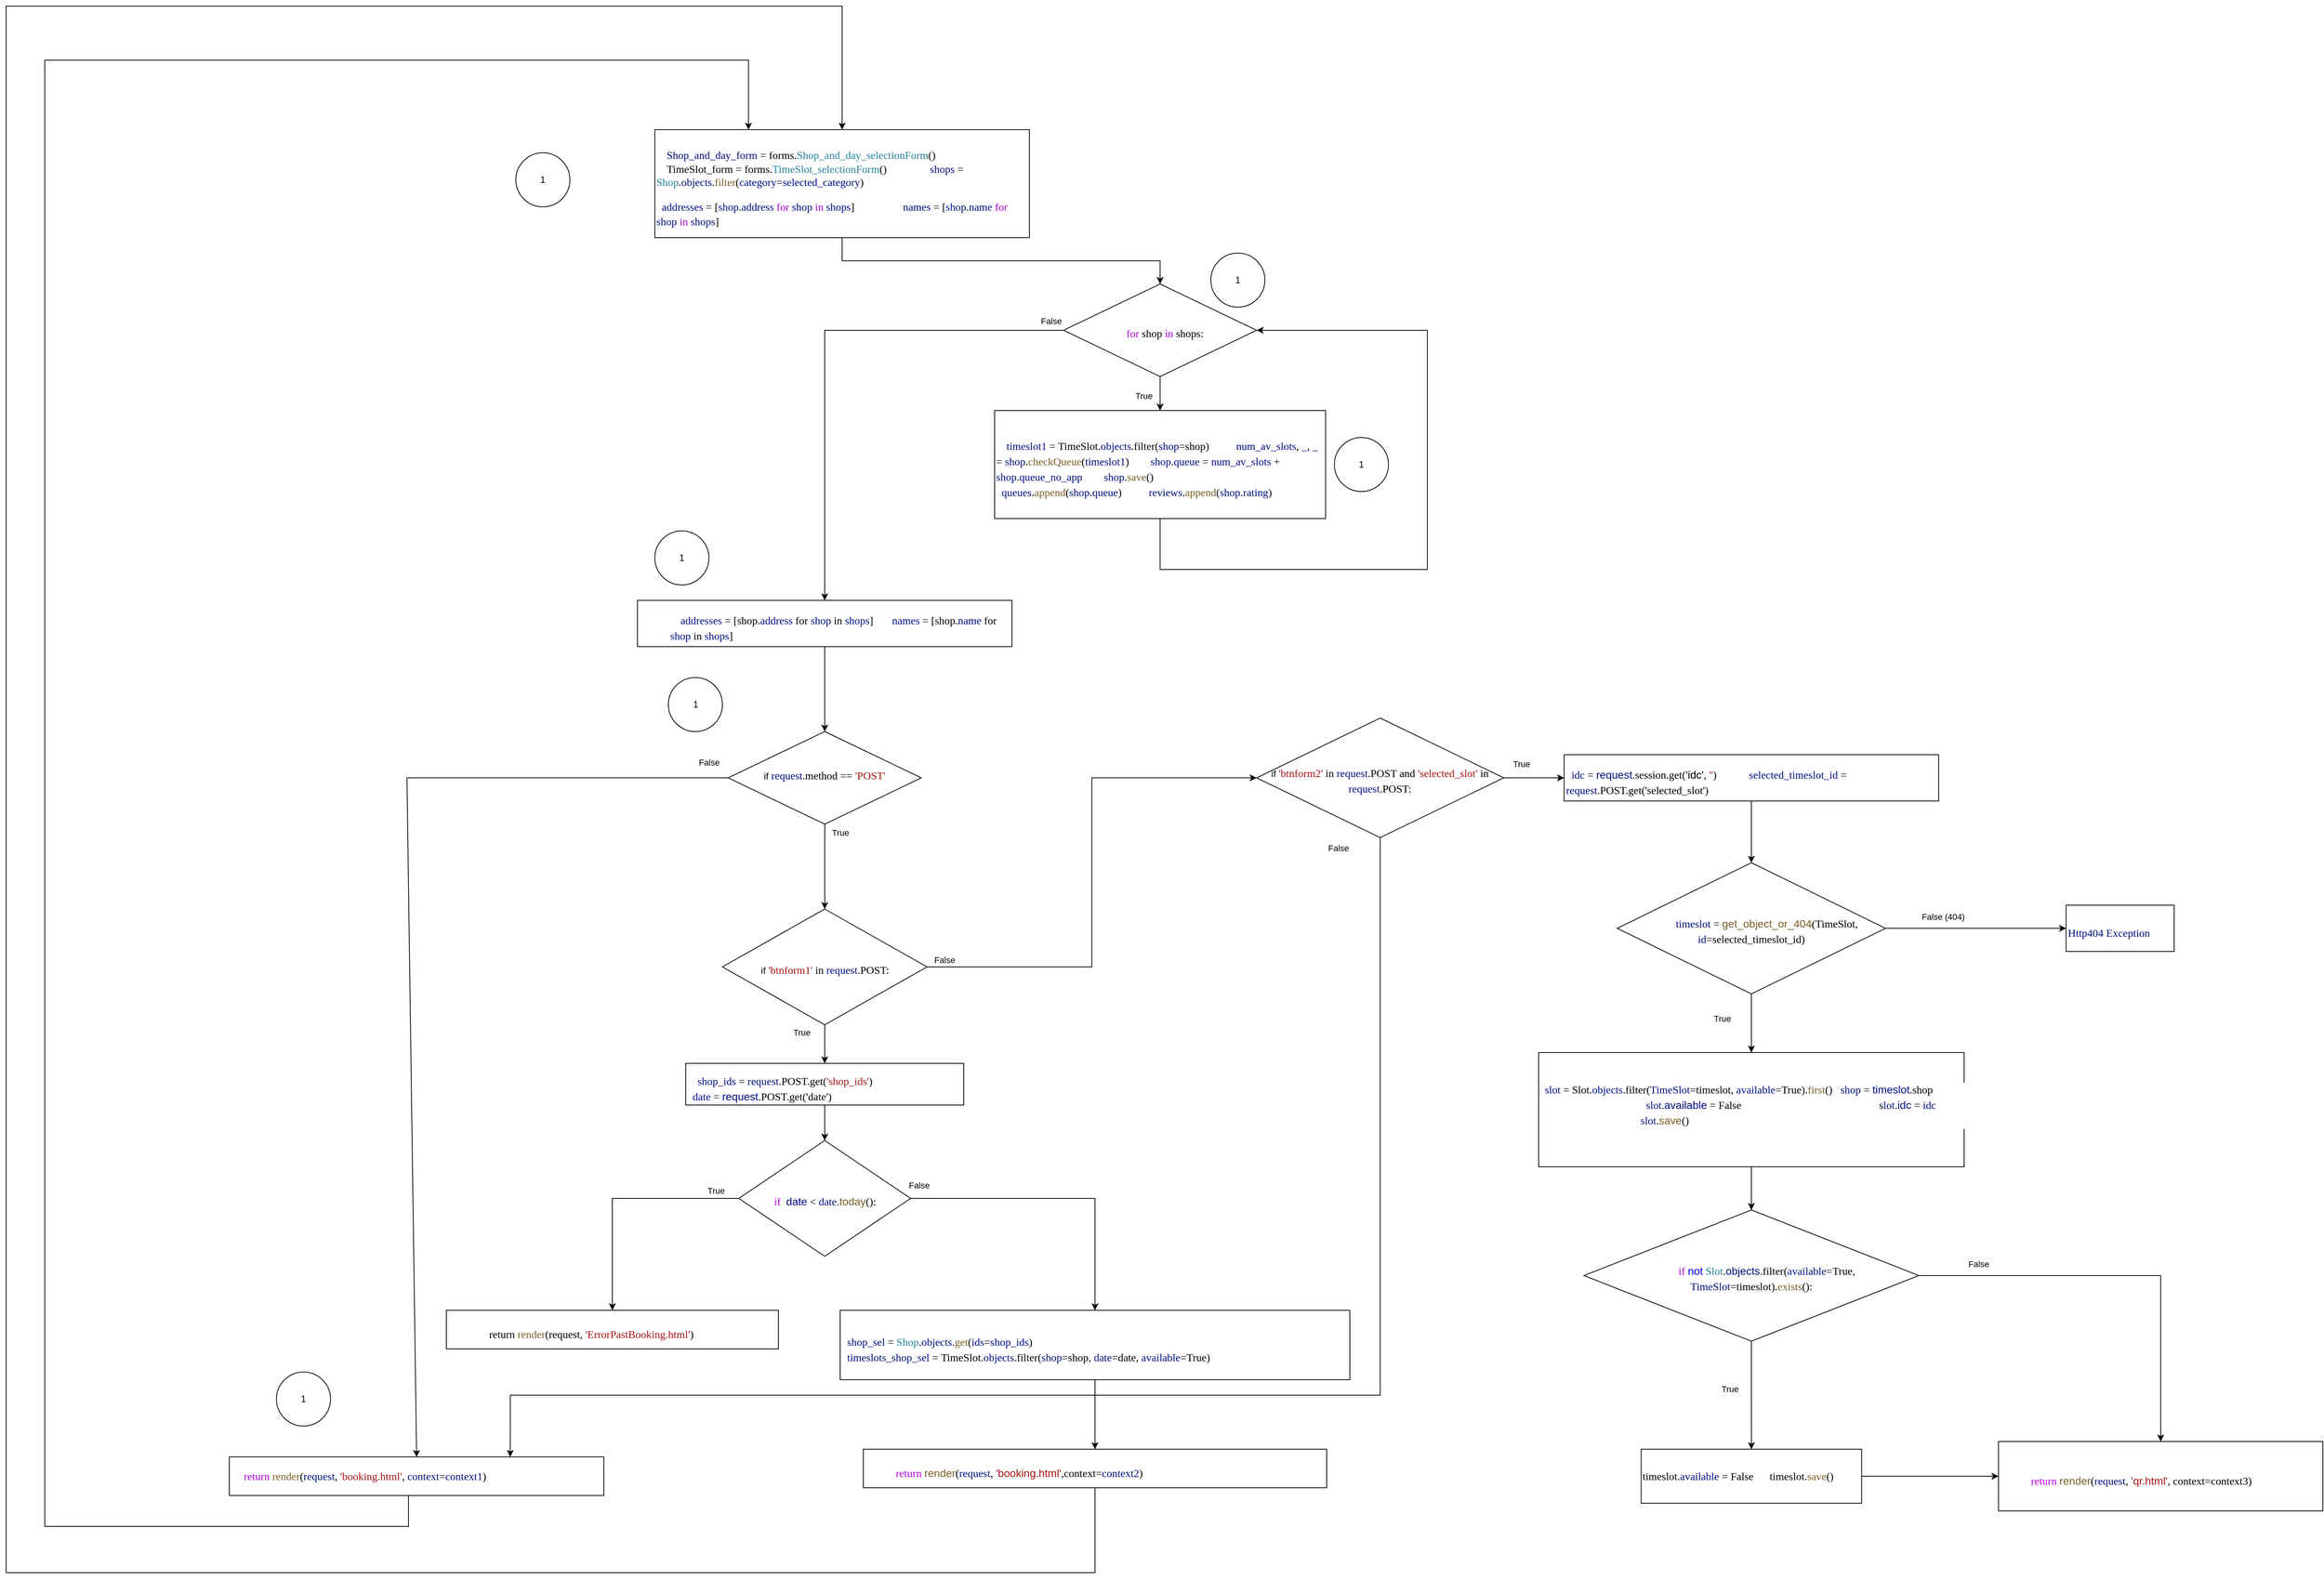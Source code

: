 <mxfile version="21.2.8" type="device">
  <diagram id="C5RBs43oDa-KdzZeNtuy" name="Page-1">
    <mxGraphModel dx="2930" dy="1783" grid="1" gridSize="10" guides="1" tooltips="1" connect="1" arrows="1" fold="1" page="1" pageScale="1" pageWidth="827" pageHeight="1169" math="0" shadow="0">
      <root>
        <mxCell id="WIyWlLk6GJQsqaUBKTNV-0" />
        <mxCell id="WIyWlLk6GJQsqaUBKTNV-1" parent="WIyWlLk6GJQsqaUBKTNV-0" />
        <mxCell id="g_3PfvaNaRXvP2yAAZFm-1" style="edgeStyle=orthogonalEdgeStyle;rounded=0;orthogonalLoop=1;jettySize=auto;html=1;exitX=0.5;exitY=1;exitDx=0;exitDy=0;entryX=0.5;entryY=0;entryDx=0;entryDy=0;" parent="WIyWlLk6GJQsqaUBKTNV-1" source="WIyWlLk6GJQsqaUBKTNV-3" target="g_3PfvaNaRXvP2yAAZFm-5" edge="1">
          <mxGeometry relative="1" as="geometry">
            <mxPoint x="220" y="-310" as="targetPoint" />
          </mxGeometry>
        </mxCell>
        <mxCell id="WIyWlLk6GJQsqaUBKTNV-3" value="&lt;p style=&quot;margin-bottom:0cm;line-height:14.25pt;background:&lt;br/&gt;white&quot; class=&quot;MsoNormal&quot;&gt;&amp;nbsp; &amp;nbsp;&amp;nbsp;&lt;span style=&quot;font-size:10.5pt;font-family:Consolas;mso-fareast-font-family:&amp;quot;Times New Roman&amp;quot;;&lt;br/&gt;mso-bidi-font-family:&amp;quot;Times New Roman&amp;quot;;color:#001080;mso-font-kerning:0pt;&lt;br/&gt;mso-ligatures:none;mso-ansi-language:EN-US;mso-fareast-language:IT&quot; lang=&quot;EN-US&quot;&gt;Shop_and_day_form&lt;/span&gt;&lt;span style=&quot;font-size: 10.5pt; font-family: Consolas;&quot; lang=&quot;EN-US&quot;&gt; = &lt;/span&gt;&lt;span style=&quot;font-size:10.5pt;font-family:Consolas;&lt;br/&gt;mso-fareast-font-family:&amp;quot;Times New Roman&amp;quot;;mso-bidi-font-family:&amp;quot;Times New Roman&amp;quot;;&lt;br/&gt;color:#267F99;mso-font-kerning:0pt;mso-ligatures:none;mso-ansi-language:EN-US;&lt;br/&gt;mso-fareast-language:IT&quot; lang=&quot;EN-US&quot;&gt;forms&lt;/span&gt;&lt;span style=&quot;font-size: 10.5pt; font-family: Consolas;&quot; lang=&quot;EN-US&quot;&gt;.&lt;/span&gt;&lt;span style=&quot;font-size:10.5pt;font-family:Consolas;mso-fareast-font-family:&amp;quot;Times New Roman&amp;quot;;&lt;br/&gt;mso-bidi-font-family:&amp;quot;Times New Roman&amp;quot;;color:#267F99;mso-font-kerning:0pt;&lt;br/&gt;mso-ligatures:none;mso-ansi-language:EN-US;mso-fareast-language:IT&quot; lang=&quot;EN-US&quot;&gt;Shop_and_day_selectionForm&lt;/span&gt;&lt;span style=&quot;font-size: 10.5pt; font-family: Consolas;&quot; lang=&quot;EN-US&quot;&gt;()&amp;nbsp;&lt;/span&gt;&lt;/p&gt;&amp;nbsp; &amp;nbsp;&amp;nbsp;&lt;span style=&quot;border-color: var(--border-color); font-size: 10.5pt; font-family: Consolas;&quot; lang=&quot;EN-US&quot;&gt;TimeSlot_form&amp;nbsp;=&amp;nbsp;&lt;/span&gt;&lt;span style=&quot;border-color: var(--border-color); font-size: 10.5pt; font-family: Consolas;&quot; lang=&quot;EN-US&quot;&gt;forms&lt;/span&gt;&lt;span style=&quot;border-color: var(--border-color); font-size: 10.5pt; font-family: Consolas;&quot; lang=&quot;EN-US&quot;&gt;.&lt;/span&gt;&lt;span style=&quot;border-color: var(--border-color); font-size: 10.5pt; font-family: Consolas; color: rgb(38, 127, 153);&quot; lang=&quot;EN-US&quot;&gt;TimeSlot_selectionForm&lt;/span&gt;&lt;span style=&quot;border-color: var(--border-color); font-size: 10.5pt; font-family: Consolas;&quot; lang=&quot;EN-US&quot;&gt;()&amp;nbsp; &amp;nbsp; &amp;nbsp; &amp;nbsp; &amp;nbsp; &amp;nbsp;&amp;nbsp;&lt;span style=&quot;font-size: 10.5pt; background-color: initial;&quot;&gt;&amp;nbsp; &amp;nbsp;&amp;nbsp;&lt;/span&gt;&lt;span style=&quot;font-size: 10.5pt; background-color: initial; color: rgb(0, 16, 128);&quot; lang=&quot;EN-US&quot;&gt;shops&lt;/span&gt;&lt;span style=&quot;font-size: 10.5pt; background-color: initial;&quot; lang=&quot;EN-US&quot;&gt; =&amp;nbsp; &lt;/span&gt;&lt;span style=&quot;font-size: 10.5pt; background-color: initial; color: rgb(38, 127, 153);&quot; lang=&quot;EN-US&quot;&gt;Shop&lt;/span&gt;&lt;span style=&quot;font-size: 10.5pt; background-color: initial;&quot; lang=&quot;EN-US&quot;&gt;.&lt;/span&gt;&lt;span style=&quot;font-size: 10.5pt; background-color: initial; color: rgb(0, 16, 128);&quot; lang=&quot;EN-US&quot;&gt;objects&lt;/span&gt;&lt;span style=&quot;font-size: 10.5pt; background-color: initial;&quot; lang=&quot;EN-US&quot;&gt;.&lt;/span&gt;&lt;span style=&quot;font-size: 10.5pt; background-color: initial; color: rgb(121, 94, 38);&quot; lang=&quot;EN-US&quot;&gt;filter&lt;/span&gt;&lt;span style=&quot;font-size: 10.5pt; background-color: initial;&quot; lang=&quot;EN-US&quot;&gt;(&lt;/span&gt;&lt;span style=&quot;font-size: 10.5pt; background-color: initial; color: rgb(0, 16, 128);&quot; lang=&quot;EN-US&quot;&gt;category&lt;/span&gt;&lt;span style=&quot;font-size: 10.5pt; background-color: initial;&quot; lang=&quot;EN-US&quot;&gt;=&lt;/span&gt;&lt;span style=&quot;font-size: 10.5pt; background-color: initial; color: rgb(0, 16, 128);&quot; lang=&quot;EN-US&quot;&gt;selected_category&lt;/span&gt;&lt;span style=&quot;font-size: 10.5pt; background-color: initial;&quot; lang=&quot;EN-US&quot;&gt;)&lt;br&gt;&lt;/span&gt;&lt;p style=&quot;margin-bottom:0cm;line-height:14.25pt;background:&lt;br/&gt;white&quot; class=&quot;MsoNormal&quot;&gt;&amp;nbsp; &lt;span style=&quot;font-size: 10.5pt; color: rgb(0, 16, 128);&quot; lang=&quot;EN-US&quot;&gt;addresses&lt;/span&gt;&lt;span style=&quot;font-size: 10.5pt;&quot; lang=&quot;EN-US&quot;&gt; = [&lt;/span&gt;&lt;span style=&quot;font-size: 10.5pt; color: rgb(0, 16, 128);&quot; lang=&quot;EN-US&quot;&gt;shop&lt;/span&gt;&lt;span style=&quot;font-size: 10.5pt;&quot; lang=&quot;EN-US&quot;&gt;.&lt;/span&gt;&lt;span style=&quot;font-size: 10.5pt; color: rgb(0, 16, 128);&quot; lang=&quot;EN-US&quot;&gt;address&lt;/span&gt;&lt;span style=&quot;font-size: 10.5pt;&quot; lang=&quot;EN-US&quot;&gt; &lt;/span&gt;&lt;span style=&quot;font-size: 10.5pt; color: rgb(175, 0, 219);&quot; lang=&quot;EN-US&quot;&gt;for&lt;/span&gt;&lt;span style=&quot;font-size: 10.5pt;&quot; lang=&quot;EN-US&quot;&gt; &lt;/span&gt;&lt;span style=&quot;font-size: 10.5pt; color: rgb(0, 16, 128);&quot; lang=&quot;EN-US&quot;&gt;shop&lt;/span&gt;&lt;span style=&quot;font-size: 10.5pt;&quot; lang=&quot;EN-US&quot;&gt; &lt;/span&gt;&lt;span style=&quot;font-size: 10.5pt; color: rgb(175, 0, 219);&quot; lang=&quot;EN-US&quot;&gt;in&lt;/span&gt;&lt;span style=&quot;font-size: 10.5pt;&quot; lang=&quot;EN-US&quot;&gt; &lt;/span&gt;&lt;span style=&quot;font-size: 10.5pt; color: rgb(0, 16, 128);&quot; lang=&quot;EN-US&quot;&gt;shops&lt;/span&gt;&lt;span style=&quot;font-size: 10.5pt;&quot; lang=&quot;EN-US&quot;&gt;]&amp;nbsp; &amp;nbsp; &amp;nbsp; &amp;nbsp; &amp;nbsp; &amp;nbsp; &amp;nbsp; &amp;nbsp; &amp;nbsp;&amp;nbsp;&lt;/span&gt;&lt;span style=&quot;font-size: 10.5pt; color: rgb(0, 16, 128);&quot; lang=&quot;EN-US&quot;&gt;names&lt;/span&gt;&lt;span style=&quot;font-size: 10.5pt;&quot; lang=&quot;EN-US&quot;&gt; = [&lt;/span&gt;&lt;span style=&quot;font-size: 10.5pt; color: rgb(0, 16, 128);&quot; lang=&quot;EN-US&quot;&gt;shop&lt;/span&gt;&lt;span style=&quot;font-size: 10.5pt;&quot; lang=&quot;EN-US&quot;&gt;.&lt;/span&gt;&lt;span style=&quot;font-size: 10.5pt; color: rgb(0, 16, 128);&quot; lang=&quot;EN-US&quot;&gt;name&lt;/span&gt;&lt;span style=&quot;font-size: 10.5pt;&quot; lang=&quot;EN-US&quot;&gt; &lt;/span&gt;&lt;span style=&quot;font-size: 10.5pt; color: rgb(175, 0, 219);&quot; lang=&quot;EN-US&quot;&gt;for&lt;/span&gt;&lt;span style=&quot;font-size: 10.5pt;&quot; lang=&quot;EN-US&quot;&gt; &lt;/span&gt;&lt;span style=&quot;font-size: 10.5pt; color: rgb(0, 16, 128);&quot; lang=&quot;EN-US&quot;&gt;shop&lt;/span&gt;&lt;span style=&quot;font-size: 10.5pt;&quot; lang=&quot;EN-US&quot;&gt; &lt;/span&gt;&lt;span style=&quot;font-size: 10.5pt; color: rgb(175, 0, 219);&quot; lang=&quot;EN-US&quot;&gt;in&lt;/span&gt;&lt;span style=&quot;font-size: 10.5pt;&quot; lang=&quot;EN-US&quot;&gt; &lt;/span&gt;&lt;span style=&quot;font-size: 10.5pt; color: rgb(0, 16, 128);&quot; lang=&quot;EN-US&quot;&gt;shops&lt;/span&gt;&lt;span style=&quot;font-size: 10.5pt;&quot; lang=&quot;EN-US&quot;&gt;]&lt;/span&gt;&lt;/p&gt;&lt;/span&gt;" style="rounded=0;whiteSpace=wrap;html=1;fontSize=12;glass=0;strokeWidth=1;shadow=0;align=left;" parent="WIyWlLk6GJQsqaUBKTNV-1" vertex="1">
          <mxGeometry y="-760" width="485" height="140" as="geometry" />
        </mxCell>
        <mxCell id="WIyWlLk6GJQsqaUBKTNV-6" value="if&lt;span style=&quot;font-size: 10.5pt; line-height: 107%; font-family: Consolas;&quot; lang=&quot;EN-US&quot;&gt; &lt;/span&gt;&lt;span style=&quot;font-size:10.5pt;line-height:107%;font-family:Consolas;mso-fareast-font-family:&lt;br/&gt;&amp;quot;Times New Roman&amp;quot;;mso-bidi-font-family:&amp;quot;Times New Roman&amp;quot;;color:#001080;&lt;br/&gt;mso-font-kerning:0pt;mso-ligatures:none;mso-ansi-language:EN-US;mso-fareast-language:&lt;br/&gt;IT;mso-bidi-language:AR-SA&quot; lang=&quot;EN-US&quot;&gt;request&lt;/span&gt;&lt;span style=&quot;font-size: 10.5pt; line-height: 107%; font-family: Consolas;&quot; lang=&quot;EN-US&quot;&gt;.method == &lt;/span&gt;&lt;span style=&quot;font-size:10.5pt;line-height:&lt;br/&gt;107%;font-family:Consolas;mso-fareast-font-family:&amp;quot;Times New Roman&amp;quot;;mso-bidi-font-family:&lt;br/&gt;&amp;quot;Times New Roman&amp;quot;;color:#A31515;mso-font-kerning:0pt;mso-ligatures:none;&lt;br/&gt;mso-ansi-language:EN-US;mso-fareast-language:IT;mso-bidi-language:AR-SA&quot; lang=&quot;EN-US&quot;&gt;&#39;POST&#39;&lt;/span&gt;" style="rhombus;whiteSpace=wrap;html=1;shadow=0;fontFamily=Helvetica;fontSize=12;align=center;strokeWidth=1;spacing=6;spacingTop=-4;" parent="WIyWlLk6GJQsqaUBKTNV-1" vertex="1">
          <mxGeometry x="95" y="20" width="250" height="120" as="geometry" />
        </mxCell>
        <mxCell id="SWJyvGieFvOSJalt4ezU-7" value="" style="endArrow=classic;html=1;rounded=0;exitX=0;exitY=0.5;exitDx=0;exitDy=0;entryX=0.5;entryY=0;entryDx=0;entryDy=0;" parent="WIyWlLk6GJQsqaUBKTNV-1" source="WIyWlLk6GJQsqaUBKTNV-6" target="SWJyvGieFvOSJalt4ezU-10" edge="1">
          <mxGeometry width="50" height="50" relative="1" as="geometry">
            <mxPoint x="-96" y="80" as="sourcePoint" />
            <mxPoint x="-321" y="120" as="targetPoint" />
            <Array as="points">
              <mxPoint x="-321" y="80" />
            </Array>
          </mxGeometry>
        </mxCell>
        <mxCell id="SWJyvGieFvOSJalt4ezU-8" value="False" style="edgeLabel;html=1;align=center;verticalAlign=middle;resizable=0;points=[];" parent="SWJyvGieFvOSJalt4ezU-7" vertex="1" connectable="0">
          <mxGeometry x="-0.294" y="-2" relative="1" as="geometry">
            <mxPoint x="392" y="-62" as="offset" />
          </mxGeometry>
        </mxCell>
        <mxCell id="SWJyvGieFvOSJalt4ezU-28" style="edgeStyle=orthogonalEdgeStyle;rounded=0;orthogonalLoop=1;jettySize=auto;html=1;exitX=0.5;exitY=1;exitDx=0;exitDy=0;entryX=0.25;entryY=0;entryDx=0;entryDy=0;" parent="WIyWlLk6GJQsqaUBKTNV-1" source="SWJyvGieFvOSJalt4ezU-10" target="WIyWlLk6GJQsqaUBKTNV-3" edge="1">
          <mxGeometry relative="1" as="geometry">
            <mxPoint x="90" y="-1070" as="targetPoint" />
            <Array as="points">
              <mxPoint x="-319" y="1010" />
              <mxPoint x="-319" y="1050" />
              <mxPoint x="-790" y="1050" />
              <mxPoint x="-790" y="-850" />
              <mxPoint x="121" y="-850" />
            </Array>
          </mxGeometry>
        </mxCell>
        <mxCell id="SWJyvGieFvOSJalt4ezU-10" value="&lt;p style=&quot;margin-bottom:0cm;line-height:14.25pt;background:&lt;br/&gt;white&quot; class=&quot;MsoNormal&quot;&gt;&amp;nbsp;&amp;nbsp; &amp;nbsp; &lt;span style=&quot;font-size: 10.5pt; font-family: Consolas; color: rgb(175, 0, 219);&quot; lang=&quot;EN-US&quot;&gt;return&lt;/span&gt;&lt;span style=&quot;font-size: 10.5pt; font-family: Consolas;&quot; lang=&quot;EN-US&quot;&gt; &lt;/span&gt;&lt;span style=&quot;font-size: 10.5pt; font-family: Consolas; color: rgb(121, 94, 38);&quot; lang=&quot;EN-US&quot;&gt;render&lt;/span&gt;&lt;span style=&quot;font-size: 10.5pt; font-family: Consolas;&quot; lang=&quot;EN-US&quot;&gt;(&lt;/span&gt;&lt;span style=&quot;font-size: 10.5pt; font-family: Consolas; color: rgb(0, 16, 128);&quot; lang=&quot;EN-US&quot;&gt;request&lt;/span&gt;&lt;span style=&quot;font-size: 10.5pt; font-family: Consolas;&quot; lang=&quot;EN-US&quot;&gt;, &lt;/span&gt;&lt;span style=&quot;font-size: 10.5pt; font-family: Consolas; color: rgb(163, 21, 21);&quot; lang=&quot;EN-US&quot;&gt;&#39;booking.html&#39;&lt;/span&gt;&lt;span style=&quot;font-size: 10.5pt; font-family: Consolas;&quot; lang=&quot;EN-US&quot;&gt;, &lt;/span&gt;&lt;span style=&quot;font-size: 10.5pt; font-family: Consolas; color: rgb(0, 16, 128);&quot; lang=&quot;EN-US&quot;&gt;context&lt;/span&gt;&lt;span style=&quot;font-size: 10.5pt; font-family: Consolas;&quot; lang=&quot;EN-US&quot;&gt;=&lt;/span&gt;&lt;span style=&quot;font-size: 10.5pt; font-family: Consolas; color: rgb(0, 16, 128);&quot; lang=&quot;EN-US&quot;&gt;context1&lt;/span&gt;&lt;span style=&quot;font-size: 10.5pt; font-family: Consolas;&quot; lang=&quot;EN-US&quot;&gt;)&lt;/span&gt;&lt;/p&gt;&lt;p style=&quot;margin-bottom:0cm;line-height:14.25pt;background:&lt;br/&gt;white&quot; class=&quot;MsoNormal&quot;&gt;&lt;span style=&quot;font-size: 10.5pt; font-family: Consolas;&quot; lang=&quot;EN-US&quot;&gt;&lt;/span&gt;&lt;/p&gt;" style="rounded=0;whiteSpace=wrap;html=1;fontSize=12;glass=0;strokeWidth=1;shadow=0;align=left;" parent="WIyWlLk6GJQsqaUBKTNV-1" vertex="1">
          <mxGeometry x="-551" y="960" width="485" height="50" as="geometry" />
        </mxCell>
        <mxCell id="SWJyvGieFvOSJalt4ezU-12" value="" style="endArrow=classic;html=1;rounded=0;exitX=0.5;exitY=1;exitDx=0;exitDy=0;entryX=0.5;entryY=0;entryDx=0;entryDy=0;edgeStyle=orthogonalEdgeStyle;" parent="WIyWlLk6GJQsqaUBKTNV-1" source="WIyWlLk6GJQsqaUBKTNV-6" target="SWJyvGieFvOSJalt4ezU-13" edge="1">
          <mxGeometry width="50" height="50" relative="1" as="geometry">
            <mxPoint x="300" y="220" as="sourcePoint" />
            <mxPoint x="220" y="240" as="targetPoint" />
          </mxGeometry>
        </mxCell>
        <mxCell id="SWJyvGieFvOSJalt4ezU-16" value="True" style="edgeLabel;html=1;align=center;verticalAlign=middle;resizable=0;points=[];" parent="SWJyvGieFvOSJalt4ezU-12" vertex="1" connectable="0">
          <mxGeometry x="0.625" y="1" relative="1" as="geometry">
            <mxPoint x="19" y="-79" as="offset" />
          </mxGeometry>
        </mxCell>
        <mxCell id="WDMCO_iwusJeAsAYG5QK-1" style="edgeStyle=orthogonalEdgeStyle;rounded=0;orthogonalLoop=1;jettySize=auto;html=1;exitX=1;exitY=0.5;exitDx=0;exitDy=0;entryX=0;entryY=0.5;entryDx=0;entryDy=0;" parent="WIyWlLk6GJQsqaUBKTNV-1" source="SWJyvGieFvOSJalt4ezU-13" target="SWJyvGieFvOSJalt4ezU-29" edge="1">
          <mxGeometry relative="1" as="geometry">
            <mxPoint x="490" y="70" as="targetPoint" />
          </mxGeometry>
        </mxCell>
        <mxCell id="WDMCO_iwusJeAsAYG5QK-6" style="edgeStyle=orthogonalEdgeStyle;rounded=0;orthogonalLoop=1;jettySize=auto;html=1;exitX=0.5;exitY=1;exitDx=0;exitDy=0;" parent="WIyWlLk6GJQsqaUBKTNV-1" source="SWJyvGieFvOSJalt4ezU-13" target="SWJyvGieFvOSJalt4ezU-22" edge="1">
          <mxGeometry relative="1" as="geometry" />
        </mxCell>
        <mxCell id="SWJyvGieFvOSJalt4ezU-13" value="&lt;p style=&quot;margin-bottom:0cm;line-height:14.25pt;background:&lt;br/&gt;white&quot; class=&quot;MsoNormal&quot;&gt;if&lt;span style=&quot;font-size: 10.5pt; font-family: Consolas;&quot; lang=&quot;EN-US&quot;&gt; &lt;/span&gt;&lt;span style=&quot;font-size:10.5pt;font-family:Consolas;mso-fareast-font-family:&amp;quot;Times New Roman&amp;quot;;&lt;br/&gt;mso-bidi-font-family:&amp;quot;Times New Roman&amp;quot;;color:#A31515;mso-font-kerning:0pt;&lt;br/&gt;mso-ligatures:none;mso-ansi-language:EN-US;mso-fareast-language:IT&quot; lang=&quot;EN-US&quot;&gt;&#39;btnform1&#39;&lt;/span&gt;&lt;span style=&quot;font-size: 10.5pt; font-family: Consolas;&quot; lang=&quot;EN-US&quot;&gt; &lt;/span&gt;&lt;span style=&quot;font-size:10.5pt;font-family:Consolas;&lt;br/&gt;mso-fareast-font-family:&amp;quot;Times New Roman&amp;quot;;mso-bidi-font-family:&amp;quot;Times New Roman&amp;quot;;&lt;br/&gt;color:blue;mso-font-kerning:0pt;mso-ligatures:none;mso-ansi-language:EN-US;&lt;br/&gt;mso-fareast-language:IT&quot; lang=&quot;EN-US&quot;&gt;in&lt;/span&gt;&lt;span style=&quot;font-size: 10.5pt; font-family: Consolas;&quot; lang=&quot;EN-US&quot;&gt; &lt;/span&gt;&lt;span style=&quot;font-size:10.5pt;font-family:Consolas;mso-fareast-font-family:&amp;quot;Times New Roman&amp;quot;;&lt;br/&gt;mso-bidi-font-family:&amp;quot;Times New Roman&amp;quot;;color:#001080;mso-font-kerning:0pt;&lt;br/&gt;mso-ligatures:none;mso-ansi-language:EN-US;mso-fareast-language:IT&quot; lang=&quot;EN-US&quot;&gt;request&lt;/span&gt;&lt;span style=&quot;font-size: 10.5pt; font-family: Consolas;&quot; lang=&quot;EN-US&quot;&gt;.POST:&lt;/span&gt;&lt;/p&gt;" style="rhombus;whiteSpace=wrap;html=1;shadow=0;fontFamily=Helvetica;fontSize=12;align=center;strokeWidth=1;spacing=6;spacingTop=-4;" parent="WIyWlLk6GJQsqaUBKTNV-1" vertex="1">
          <mxGeometry x="87.5" y="250" width="265" height="150" as="geometry" />
        </mxCell>
        <mxCell id="WDMCO_iwusJeAsAYG5QK-10" style="edgeStyle=orthogonalEdgeStyle;rounded=0;orthogonalLoop=1;jettySize=auto;html=1;exitX=0.5;exitY=1;exitDx=0;exitDy=0;entryX=0.5;entryY=0;entryDx=0;entryDy=0;" parent="WIyWlLk6GJQsqaUBKTNV-1" source="SWJyvGieFvOSJalt4ezU-22" target="WDMCO_iwusJeAsAYG5QK-8" edge="1">
          <mxGeometry relative="1" as="geometry" />
        </mxCell>
        <mxCell id="SWJyvGieFvOSJalt4ezU-22" value="&lt;p style=&quot;border-color: var(--border-color); margin-bottom: 0cm; line-height: 14.25pt;&quot; class=&quot;MsoNormal&quot;&gt;&lt;span style=&quot;background-color: initial;&quot;&gt;&amp;nbsp; &amp;nbsp;&amp;nbsp;&lt;/span&gt;&lt;span style=&quot;background-color: initial; border-color: var(--border-color); font-size: 10.5pt; font-family: Consolas; color: rgb(0, 16, 128);&quot; lang=&quot;EN-US&quot;&gt;shop_ids&lt;/span&gt;&lt;span style=&quot;background-color: initial; border-color: var(--border-color); font-size: 10.5pt; font-family: Consolas;&quot; lang=&quot;EN-US&quot;&gt;&amp;nbsp;=&amp;nbsp;&lt;/span&gt;&lt;span style=&quot;background-color: initial; border-color: var(--border-color); font-size: 10.5pt; font-family: Consolas; color: rgb(0, 16, 128);&quot; lang=&quot;EN-US&quot;&gt;request&lt;/span&gt;&lt;span style=&quot;background-color: initial; border-color: var(--border-color); font-size: 10.5pt; font-family: Consolas;&quot; lang=&quot;EN-US&quot;&gt;.POST.get(&lt;/span&gt;&lt;span style=&quot;background-color: initial; border-color: var(--border-color); font-size: 10.5pt; font-family: Consolas; color: rgb(163, 21, 21);&quot; lang=&quot;EN-US&quot;&gt;&#39;shop_ids&#39;&lt;/span&gt;&lt;span style=&quot;background-color: initial; border-color: var(--border-color); font-size: 10.5pt; font-family: Consolas;&quot; lang=&quot;EN-US&quot;&gt;)&amp;nbsp; &amp;nbsp; &amp;nbsp; &amp;nbsp;&lt;/span&gt;&lt;span style=&quot;background-color: initial; border-color: var(--border-color); font-size: 10.5pt; font-family: Consolas;&quot; lang=&quot;EN-US&quot;&gt;&amp;nbsp;&lt;/span&gt;&lt;span style=&quot;background-color: initial; border-color: var(--border-color); font-size: 10.5pt; font-family: Consolas; color: rgb(0, 16, 128);&quot; lang=&quot;EN-US&quot;&gt;date&lt;/span&gt;&lt;span style=&quot;background-color: initial; border-color: var(--border-color); font-size: 10.5pt; font-family: Consolas;&quot; lang=&quot;EN-US&quot;&gt;&amp;nbsp;=&amp;nbsp;&lt;/span&gt;&lt;span style=&quot;background-color: initial; border-color: var(--border-color); font-size: 10.5pt; color: rgb(0, 16, 128);&quot; lang=&quot;EN-US&quot;&gt;request&lt;/span&gt;&lt;span style=&quot;background-color: initial; border-color: var(--border-color); font-size: 10.5pt; font-family: Consolas;&quot; lang=&quot;EN-US&quot;&gt;.POST.get(&lt;/span&gt;&lt;span style=&quot;background-color: initial; border-color: var(--border-color); font-size: 10.5pt; font-family: Consolas;&quot; lang=&quot;EN-US&quot;&gt;&#39;date&#39;&lt;/span&gt;&lt;span style=&quot;background-color: initial; border-color: var(--border-color); font-size: 10.5pt; font-family: Consolas;&quot; lang=&quot;EN-US&quot;&gt;)&amp;nbsp; &amp;nbsp; &amp;nbsp; &amp;nbsp; &amp;nbsp;&amp;nbsp;&lt;/span&gt;&lt;/p&gt;" style="rounded=0;whiteSpace=wrap;html=1;fontSize=12;glass=0;strokeWidth=1;shadow=0;align=left;" parent="WIyWlLk6GJQsqaUBKTNV-1" vertex="1">
          <mxGeometry x="40" y="450" width="360" height="54" as="geometry" />
        </mxCell>
        <mxCell id="SWJyvGieFvOSJalt4ezU-26" style="edgeStyle=orthogonalEdgeStyle;rounded=0;orthogonalLoop=1;jettySize=auto;html=1;entryX=0.5;entryY=0;entryDx=0;entryDy=0;exitX=0.5;exitY=1;exitDx=0;exitDy=0;" parent="WIyWlLk6GJQsqaUBKTNV-1" source="SWJyvGieFvOSJalt4ezU-24" target="WIyWlLk6GJQsqaUBKTNV-3" edge="1">
          <mxGeometry relative="1" as="geometry">
            <mxPoint x="-510" y="-180" as="targetPoint" />
            <Array as="points">
              <mxPoint x="570" y="1110" />
              <mxPoint x="-840" y="1110" />
              <mxPoint x="-840" y="-920" />
              <mxPoint x="243" y="-920" />
            </Array>
            <mxPoint x="540" y="1020" as="sourcePoint" />
          </mxGeometry>
        </mxCell>
        <mxCell id="SWJyvGieFvOSJalt4ezU-24" value="&lt;p style=&quot;margin-bottom:0cm;line-height:14.25pt;background:&lt;br/&gt;white&quot; class=&quot;MsoNormal&quot;&gt;&amp;nbsp; &amp;nbsp; &amp;nbsp; &amp;nbsp; &amp;nbsp; &amp;nbsp;&amp;nbsp;&lt;span style=&quot;font-size:10.5pt;font-family:Consolas;mso-fareast-font-family:&lt;br/&gt;&amp;quot;Times New Roman&amp;quot;;mso-bidi-font-family:&amp;quot;Times New Roman&amp;quot;;color:#AF00DB;&lt;br/&gt;mso-font-kerning:0pt;mso-ligatures:none;mso-ansi-language:EN-US;mso-fareast-language:&lt;br/&gt;IT&quot; lang=&quot;EN-US&quot;&gt;return&lt;/span&gt;&lt;span style=&quot;font-size: 10.5pt; font-family: Consolas;&quot; lang=&quot;EN-US&quot;&gt; &lt;/span&gt;&lt;span style=&quot;font-size:10.5pt;&lt;br/&gt;font-family:Consolas;mso-fareast-font-family:&amp;quot;Times New Roman&amp;quot;;mso-bidi-font-family:&lt;br/&gt;&amp;quot;Times New Roman&amp;quot;;color:#795E26;mso-font-kerning:0pt;mso-ligatures:none;&lt;br/&gt;mso-ansi-language:EN-US;mso-fareast-language:IT&quot; lang=&quot;EN-US&quot;&gt;render&lt;/span&gt;&lt;span style=&quot;font-size: 10.5pt; font-family: Consolas;&quot; lang=&quot;EN-US&quot;&gt;(&lt;/span&gt;&lt;span style=&quot;font-size:10.5pt;font-family:Consolas;mso-fareast-font-family:&lt;br/&gt;&amp;quot;Times New Roman&amp;quot;;mso-bidi-font-family:&amp;quot;Times New Roman&amp;quot;;color:#001080;&lt;br/&gt;mso-font-kerning:0pt;mso-ligatures:none;mso-ansi-language:EN-US;mso-fareast-language:&lt;br/&gt;IT&quot; lang=&quot;EN-US&quot;&gt;request&lt;/span&gt;&lt;span style=&quot;font-size: 10.5pt; font-family: Consolas;&quot; lang=&quot;EN-US&quot;&gt;, &lt;/span&gt;&lt;span style=&quot;font-size:10.5pt;&lt;br/&gt;font-family:Consolas;mso-fareast-font-family:&amp;quot;Times New Roman&amp;quot;;mso-bidi-font-family:&lt;br/&gt;&amp;quot;Times New Roman&amp;quot;;color:#A31515;mso-font-kerning:0pt;mso-ligatures:none;&lt;br/&gt;mso-ansi-language:EN-US;mso-fareast-language:IT&quot; lang=&quot;EN-US&quot;&gt;&#39;booking.html&#39;&lt;/span&gt;&lt;span style=&quot;font-size: 10.5pt; font-family: Consolas;&quot; lang=&quot;EN-US&quot;&gt;,&lt;/span&gt;&lt;span style=&quot;font-size:10.5pt;font-family:Consolas;&lt;br/&gt;mso-fareast-font-family:&amp;quot;Times New Roman&amp;quot;;mso-bidi-font-family:&amp;quot;Times New Roman&amp;quot;;&lt;br/&gt;color:#001080;mso-font-kerning:0pt;mso-ligatures:none;mso-ansi-language:EN-US;&lt;br/&gt;mso-fareast-language:IT&quot; lang=&quot;EN-US&quot;&gt;context&lt;/span&gt;&lt;span style=&quot;font-size: 10.5pt; font-family: Consolas;&quot; lang=&quot;EN-US&quot;&gt;=&lt;/span&gt;&lt;span style=&quot;font-size:10.5pt;font-family:Consolas;mso-fareast-font-family:&amp;quot;Times New Roman&amp;quot;;&lt;br/&gt;mso-bidi-font-family:&amp;quot;Times New Roman&amp;quot;;color:#001080;mso-font-kerning:0pt;&lt;br/&gt;mso-ligatures:none;mso-ansi-language:EN-US;mso-fareast-language:IT&quot; lang=&quot;EN-US&quot;&gt;context2&lt;/span&gt;&lt;span style=&quot;font-size: 10.5pt; font-family: Consolas;&quot; lang=&quot;EN-US&quot;&gt;)&lt;/span&gt;&lt;/p&gt;" style="rounded=0;whiteSpace=wrap;html=1;fontSize=12;glass=0;strokeWidth=1;shadow=0;align=left;" parent="WIyWlLk6GJQsqaUBKTNV-1" vertex="1">
          <mxGeometry x="270" y="950" width="600" height="50" as="geometry" />
        </mxCell>
        <mxCell id="SWJyvGieFvOSJalt4ezU-35" style="edgeStyle=orthogonalEdgeStyle;rounded=0;orthogonalLoop=1;jettySize=auto;html=1;exitX=1;exitY=0.5;exitDx=0;exitDy=0;entryX=0;entryY=0.5;entryDx=0;entryDy=0;" parent="WIyWlLk6GJQsqaUBKTNV-1" source="SWJyvGieFvOSJalt4ezU-29" target="SWJyvGieFvOSJalt4ezU-34" edge="1">
          <mxGeometry relative="1" as="geometry" />
        </mxCell>
        <mxCell id="WDMCO_iwusJeAsAYG5QK-3" style="edgeStyle=orthogonalEdgeStyle;rounded=0;orthogonalLoop=1;jettySize=auto;html=1;exitX=0.5;exitY=1;exitDx=0;exitDy=0;entryX=0.75;entryY=0;entryDx=0;entryDy=0;" parent="WIyWlLk6GJQsqaUBKTNV-1" source="SWJyvGieFvOSJalt4ezU-29" target="SWJyvGieFvOSJalt4ezU-10" edge="1">
          <mxGeometry relative="1" as="geometry">
            <mxPoint x="749" y="930" as="targetPoint" />
            <mxPoint x="748.29" y="157.5" as="sourcePoint" />
            <Array as="points">
              <mxPoint x="939" y="880" />
              <mxPoint x="-187" y="880" />
            </Array>
          </mxGeometry>
        </mxCell>
        <mxCell id="SWJyvGieFvOSJalt4ezU-29" value="&lt;p style=&quot;margin-bottom:0cm;line-height:14.25pt;background:&lt;br/&gt;white&quot; class=&quot;MsoNormal&quot;&gt;if&lt;span style=&quot;font-size: 10.5pt; font-family: Consolas;&quot; lang=&quot;EN-US&quot;&gt; &lt;/span&gt;&lt;span style=&quot;font-size:10.5pt;font-family:Consolas;mso-fareast-font-family:&amp;quot;Times New Roman&amp;quot;;&lt;br/&gt;mso-bidi-font-family:&amp;quot;Times New Roman&amp;quot;;color:#A31515;mso-font-kerning:0pt;&lt;br/&gt;mso-ligatures:none;mso-ansi-language:EN-US;mso-fareast-language:IT&quot; lang=&quot;EN-US&quot;&gt;&#39;btnform2&#39;&lt;/span&gt;&lt;span style=&quot;font-size: 10.5pt; font-family: Consolas;&quot; lang=&quot;EN-US&quot;&gt; &lt;/span&gt;&lt;span style=&quot;font-size:10.5pt;font-family:Consolas;&lt;br/&gt;mso-fareast-font-family:&amp;quot;Times New Roman&amp;quot;;mso-bidi-font-family:&amp;quot;Times New Roman&amp;quot;;&lt;br/&gt;color:blue;mso-font-kerning:0pt;mso-ligatures:none;mso-ansi-language:EN-US;&lt;br/&gt;mso-fareast-language:IT&quot; lang=&quot;EN-US&quot;&gt;in&lt;/span&gt;&lt;span style=&quot;font-size: 10.5pt; font-family: Consolas;&quot; lang=&quot;EN-US&quot;&gt; &lt;/span&gt;&lt;span style=&quot;font-size:10.5pt;font-family:Consolas;mso-fareast-font-family:&amp;quot;Times New Roman&amp;quot;;&lt;br/&gt;mso-bidi-font-family:&amp;quot;Times New Roman&amp;quot;;color:#001080;mso-font-kerning:0pt;&lt;br/&gt;mso-ligatures:none;mso-ansi-language:EN-US;mso-fareast-language:IT&quot; lang=&quot;EN-US&quot;&gt;request&lt;/span&gt;&lt;span style=&quot;font-size: 10.5pt; font-family: Consolas;&quot; lang=&quot;EN-US&quot;&gt;.POST &lt;/span&gt;&lt;span style=&quot;font-size:10.5pt;font-family:Consolas;&lt;br/&gt;mso-fareast-font-family:&amp;quot;Times New Roman&amp;quot;;mso-bidi-font-family:&amp;quot;Times New Roman&amp;quot;;&lt;br/&gt;color:blue;mso-font-kerning:0pt;mso-ligatures:none;mso-ansi-language:EN-US;&lt;br/&gt;mso-fareast-language:IT&quot; lang=&quot;EN-US&quot;&gt;and&lt;/span&gt;&lt;span style=&quot;font-size: 10.5pt; font-family: Consolas;&quot; lang=&quot;EN-US&quot;&gt; &lt;/span&gt;&lt;span style=&quot;font-size:10.5pt;font-family:Consolas;mso-fareast-font-family:&amp;quot;Times New Roman&amp;quot;;&lt;br/&gt;mso-bidi-font-family:&amp;quot;Times New Roman&amp;quot;;color:#A31515;mso-font-kerning:0pt;&lt;br/&gt;mso-ligatures:none;mso-ansi-language:EN-US;mso-fareast-language:IT&quot; lang=&quot;EN-US&quot;&gt;&#39;selected_slot&#39;&lt;/span&gt;&lt;span style=&quot;font-size: 10.5pt; font-family: Consolas;&quot; lang=&quot;EN-US&quot;&gt; &lt;/span&gt;&lt;span style=&quot;font-size:10.5pt;font-family:Consolas;&lt;br/&gt;mso-fareast-font-family:&amp;quot;Times New Roman&amp;quot;;mso-bidi-font-family:&amp;quot;Times New Roman&amp;quot;;&lt;br/&gt;color:blue;mso-font-kerning:0pt;mso-ligatures:none;mso-ansi-language:EN-US;&lt;br/&gt;mso-fareast-language:IT&quot; lang=&quot;EN-US&quot;&gt;in&lt;/span&gt;&lt;span style=&quot;font-size: 10.5pt; font-family: Consolas;&quot; lang=&quot;EN-US&quot;&gt; &lt;/span&gt;&lt;span style=&quot;font-size:10.5pt;font-family:Consolas;mso-fareast-font-family:&amp;quot;Times New Roman&amp;quot;;&lt;br/&gt;mso-bidi-font-family:&amp;quot;Times New Roman&amp;quot;;color:#001080;mso-font-kerning:0pt;&lt;br/&gt;mso-ligatures:none;mso-ansi-language:EN-US;mso-fareast-language:IT&quot; lang=&quot;EN-US&quot;&gt;request&lt;/span&gt;&lt;span style=&quot;font-size: 10.5pt; font-family: Consolas;&quot; lang=&quot;EN-US&quot;&gt;.POST:&lt;/span&gt;&lt;/p&gt;" style="rhombus;whiteSpace=wrap;html=1;shadow=0;fontFamily=Helvetica;fontSize=12;align=center;strokeWidth=1;spacing=6;spacingTop=-4;" parent="WIyWlLk6GJQsqaUBKTNV-1" vertex="1">
          <mxGeometry x="779.29" y="2.5" width="320" height="155" as="geometry" />
        </mxCell>
        <mxCell id="SWJyvGieFvOSJalt4ezU-33" value="False" style="edgeLabel;html=1;align=center;verticalAlign=middle;resizable=0;points=[];" parent="WIyWlLk6GJQsqaUBKTNV-1" vertex="1" connectable="0">
          <mxGeometry x="-10" y="325" as="geometry">
            <mxPoint x="385" y="-9" as="offset" />
          </mxGeometry>
        </mxCell>
        <mxCell id="SWJyvGieFvOSJalt4ezU-38" style="edgeStyle=orthogonalEdgeStyle;rounded=0;orthogonalLoop=1;jettySize=auto;html=1;exitX=0.5;exitY=1;exitDx=0;exitDy=0;entryX=0.5;entryY=0;entryDx=0;entryDy=0;" parent="WIyWlLk6GJQsqaUBKTNV-1" source="SWJyvGieFvOSJalt4ezU-34" target="SWJyvGieFvOSJalt4ezU-37" edge="1">
          <mxGeometry relative="1" as="geometry" />
        </mxCell>
        <mxCell id="SWJyvGieFvOSJalt4ezU-34" value="&lt;p style=&quot;margin-bottom:0cm;line-height:14.25pt;background:&lt;br/&gt;white&quot; class=&quot;MsoNormal&quot;&gt;&lt;span style=&quot;font-size:10.5pt;font-family:Consolas;mso-fareast-font-family:&lt;br/&gt;&amp;quot;Times New Roman&amp;quot;;mso-bidi-font-family:&amp;quot;Times New Roman&amp;quot;;color:#001080;&lt;br/&gt;mso-font-kerning:0pt;mso-ligatures:none;mso-ansi-language:EN-US;mso-fareast-language:&lt;br/&gt;IT&quot; lang=&quot;EN-US&quot;&gt;&amp;nbsp; idc&lt;/span&gt;&lt;span style=&quot;font-size: 10.5pt; font-family: Consolas;&quot; lang=&quot;EN-US&quot;&gt; = &lt;/span&gt;&lt;span style=&quot;font-size:10.5pt;&lt;br/&gt;font-family:Consolas;mso-fareast-font-family:&amp;quot;Times New Roman&amp;quot;;mso-bidi-font-family:&lt;br/&gt;&amp;quot;Times New Roman&amp;quot;;color:#001080;mso-font-kerning:0pt;mso-ligatures:none;&lt;br/&gt;mso-ansi-language:EN-US;mso-fareast-language:IT&quot; lang=&quot;EN-US&quot;&gt;request&lt;/span&gt;&lt;span style=&quot;font-size: 10.5pt; font-family: Consolas;&quot; lang=&quot;EN-US&quot;&gt;.session.get(&lt;/span&gt;&lt;span style=&quot;font-size:10.5pt;font-family:&lt;br/&gt;Consolas;mso-fareast-font-family:&amp;quot;Times New Roman&amp;quot;;mso-bidi-font-family:&amp;quot;Times New Roman&amp;quot;;&lt;br/&gt;color:#A31515;mso-font-kerning:0pt;mso-ligatures:none;mso-ansi-language:EN-US;&lt;br/&gt;mso-fareast-language:IT&quot; lang=&quot;EN-US&quot;&gt;&#39;idc&#39;&lt;/span&gt;&lt;span style=&quot;font-size: 10.5pt; font-family: Consolas;&quot; lang=&quot;EN-US&quot;&gt;, &lt;/span&gt;&lt;span style=&quot;font-size:10.5pt;font-family:Consolas;mso-fareast-font-family:&amp;quot;Times New Roman&amp;quot;;&lt;br/&gt;mso-bidi-font-family:&amp;quot;Times New Roman&amp;quot;;color:#A31515;mso-font-kerning:0pt;&lt;br/&gt;mso-ligatures:none;mso-ansi-language:EN-US;mso-fareast-language:IT&quot; lang=&quot;EN-US&quot;&gt;&#39;&#39;&lt;/span&gt;&lt;span style=&quot;font-size: 10.5pt; font-family: Consolas;&quot; lang=&quot;EN-US&quot;&gt;)&amp;nbsp; &amp;nbsp; &amp;nbsp; &amp;nbsp; &amp;nbsp; &amp;nbsp;&amp;nbsp;&lt;/span&gt;&lt;span style=&quot;background-color: initial; font-size: 10.5pt; font-family: Consolas; color: rgb(0, 16, 128);&quot; lang=&quot;EN-US&quot;&gt;selected_timeslot_id&lt;/span&gt;&lt;span style=&quot;background-color: initial; font-size: 10.5pt; font-family: Consolas;&quot; lang=&quot;EN-US&quot;&gt; = &lt;/span&gt;&lt;span style=&quot;background-color: initial; font-size: 10.5pt; font-family: Consolas; color: rgb(0, 16, 128);&quot; lang=&quot;EN-US&quot;&gt;request&lt;/span&gt;&lt;span style=&quot;background-color: initial; font-size: 10.5pt; font-family: Consolas;&quot; lang=&quot;EN-US&quot;&gt;.POST.get(&lt;/span&gt;&lt;span style=&quot;background-color: initial; font-size: 10.5pt; font-family: Consolas;&quot; lang=&quot;EN-US&quot;&gt;&#39;selected_slot&#39;&lt;/span&gt;&lt;span style=&quot;background-color: initial; font-size: 10.5pt; font-family: Consolas;&quot; lang=&quot;EN-US&quot;&gt;)&lt;/span&gt;&lt;/p&gt;" style="rounded=0;whiteSpace=wrap;html=1;fontSize=12;glass=0;strokeWidth=1;shadow=0;align=left;" parent="WIyWlLk6GJQsqaUBKTNV-1" vertex="1">
          <mxGeometry x="1177.5" y="50" width="485" height="60" as="geometry" />
        </mxCell>
        <mxCell id="SWJyvGieFvOSJalt4ezU-40" style="edgeStyle=orthogonalEdgeStyle;rounded=0;orthogonalLoop=1;jettySize=auto;html=1;exitX=1;exitY=0.5;exitDx=0;exitDy=0;entryX=0;entryY=0.5;entryDx=0;entryDy=0;" parent="WIyWlLk6GJQsqaUBKTNV-1" source="SWJyvGieFvOSJalt4ezU-37" target="SWJyvGieFvOSJalt4ezU-39" edge="1">
          <mxGeometry relative="1" as="geometry" />
        </mxCell>
        <mxCell id="SWJyvGieFvOSJalt4ezU-44" style="edgeStyle=orthogonalEdgeStyle;rounded=0;orthogonalLoop=1;jettySize=auto;html=1;exitX=0.5;exitY=1;exitDx=0;exitDy=0;entryX=0.5;entryY=0;entryDx=0;entryDy=0;" parent="WIyWlLk6GJQsqaUBKTNV-1" source="SWJyvGieFvOSJalt4ezU-37" target="SWJyvGieFvOSJalt4ezU-42" edge="1">
          <mxGeometry relative="1" as="geometry" />
        </mxCell>
        <mxCell id="SWJyvGieFvOSJalt4ezU-37" value="&lt;p style=&quot;margin-bottom:0cm;line-height:14.25pt;background:&lt;br/&gt;white&quot; class=&quot;MsoNormal&quot;&gt;&amp;nbsp; &amp;nbsp; &amp;nbsp; &amp;nbsp; &amp;nbsp; &amp;nbsp;&amp;nbsp;&lt;span style=&quot;font-size:10.5pt;font-family:Consolas;mso-fareast-font-family:&lt;br/&gt;&amp;quot;Times New Roman&amp;quot;;mso-bidi-font-family:&amp;quot;Times New Roman&amp;quot;;color:#001080;&lt;br/&gt;mso-font-kerning:0pt;mso-ligatures:none;mso-ansi-language:EN-US;mso-fareast-language:&lt;br/&gt;IT&quot; lang=&quot;EN-US&quot;&gt;timeslot&lt;/span&gt;&lt;span style=&quot;font-size: 10.5pt; font-family: Consolas;&quot; lang=&quot;EN-US&quot;&gt; = &lt;/span&gt;&lt;span style=&quot;font-size:10.5pt;&lt;br/&gt;font-family:Consolas;mso-fareast-font-family:&amp;quot;Times New Roman&amp;quot;;mso-bidi-font-family:&lt;br/&gt;&amp;quot;Times New Roman&amp;quot;;color:#795E26;mso-font-kerning:0pt;mso-ligatures:none;&lt;br/&gt;mso-ansi-language:EN-US;mso-fareast-language:IT&quot; lang=&quot;EN-US&quot;&gt;get_object_or_404&lt;/span&gt;&lt;span style=&quot;font-size: 10.5pt; font-family: Consolas;&quot; lang=&quot;EN-US&quot;&gt;(&lt;/span&gt;&lt;span style=&quot;font-size:10.5pt;font-family:Consolas;&lt;br/&gt;mso-fareast-font-family:&amp;quot;Times New Roman&amp;quot;;mso-bidi-font-family:&amp;quot;Times New Roman&amp;quot;;&lt;br/&gt;color:#267F99;mso-font-kerning:0pt;mso-ligatures:none;mso-ansi-language:EN-US;&lt;br/&gt;mso-fareast-language:IT&quot; lang=&quot;EN-US&quot;&gt;TimeSlot&lt;/span&gt;&lt;span style=&quot;font-size: 10.5pt; font-family: Consolas;&quot; lang=&quot;EN-US&quot;&gt;, &lt;/span&gt;&lt;span style=&quot;font-size:10.5pt;font-family:Consolas;mso-fareast-font-family:&amp;quot;Times New Roman&amp;quot;;&lt;br/&gt;mso-bidi-font-family:&amp;quot;Times New Roman&amp;quot;;color:#001080;mso-font-kerning:0pt;&lt;br/&gt;mso-ligatures:none;mso-ansi-language:EN-US;mso-fareast-language:IT&quot; lang=&quot;EN-US&quot;&gt;id&lt;/span&gt;&lt;span style=&quot;font-size: 10.5pt; font-family: Consolas;&quot; lang=&quot;EN-US&quot;&gt;=&lt;/span&gt;&lt;span style=&quot;font-size:10.5pt;font-family:Consolas;&lt;br/&gt;mso-fareast-font-family:&amp;quot;Times New Roman&amp;quot;;mso-bidi-font-family:&amp;quot;Times New Roman&amp;quot;;&lt;br/&gt;color:#001080;mso-font-kerning:0pt;mso-ligatures:none;mso-ansi-language:EN-US;&lt;br/&gt;mso-fareast-language:IT&quot; lang=&quot;EN-US&quot;&gt;selected_timeslot_id&lt;/span&gt;&lt;span style=&quot;font-size: 10.5pt; font-family: Consolas;&quot; lang=&quot;EN-US&quot;&gt;)&lt;/span&gt;&lt;/p&gt;" style="rhombus;whiteSpace=wrap;html=1;shadow=0;fontFamily=Helvetica;fontSize=12;align=center;strokeWidth=1;spacing=6;spacingTop=-4;" parent="WIyWlLk6GJQsqaUBKTNV-1" vertex="1">
          <mxGeometry x="1246.25" y="190" width="347.5" height="170" as="geometry" />
        </mxCell>
        <mxCell id="SWJyvGieFvOSJalt4ezU-39" value="&lt;p style=&quot;margin-bottom:0cm;line-height:14.25pt;background:&lt;br/&gt;white&quot; class=&quot;MsoNormal&quot;&gt;&lt;font face=&quot;Consolas&quot; color=&quot;#001080&quot;&gt;&lt;span style=&quot;font-size: 14px;&quot;&gt;Http404 Exception&lt;/span&gt;&lt;/font&gt;&lt;/p&gt;" style="rounded=0;whiteSpace=wrap;html=1;fontSize=12;glass=0;strokeWidth=1;shadow=0;align=left;" parent="WIyWlLk6GJQsqaUBKTNV-1" vertex="1">
          <mxGeometry x="1827.5" y="245" width="140" height="60" as="geometry" />
        </mxCell>
        <mxCell id="SWJyvGieFvOSJalt4ezU-41" value="False (404)" style="edgeLabel;html=1;align=center;verticalAlign=middle;resizable=0;points=[];" parent="WIyWlLk6GJQsqaUBKTNV-1" vertex="1" connectable="0">
          <mxGeometry x="1667.497" y="259.997" as="geometry" />
        </mxCell>
        <mxCell id="SWJyvGieFvOSJalt4ezU-47" style="edgeStyle=orthogonalEdgeStyle;rounded=0;orthogonalLoop=1;jettySize=auto;html=1;exitX=0.5;exitY=1;exitDx=0;exitDy=0;entryX=0.5;entryY=0;entryDx=0;entryDy=0;" parent="WIyWlLk6GJQsqaUBKTNV-1" source="SWJyvGieFvOSJalt4ezU-42" target="SWJyvGieFvOSJalt4ezU-45" edge="1">
          <mxGeometry relative="1" as="geometry" />
        </mxCell>
        <mxCell id="SWJyvGieFvOSJalt4ezU-42" value="&lt;p style=&quot;margin-top:0cm;margin-right:0cm;margin-bottom:0cm;&lt;br/&gt;margin-left:70.9pt;text-indent:-70.9pt;line-height:14.25pt;background:white&quot; class=&quot;MsoNormal&quot;&gt;&lt;span style=&quot;&quot; lang=&quot;EN-US&quot;&gt;&amp;nbsp; &amp;nbsp; &amp;nbsp; &amp;nbsp; &amp;nbsp; &amp;nbsp; &amp;nbsp; &amp;nbsp; &amp;nbsp; &amp;nbsp; &amp;nbsp; &amp;nbsp; &amp;nbsp; &amp;nbsp; &amp;nbsp;&amp;nbsp;&lt;/span&gt;&lt;span style=&quot;font-size:10.5pt;font-family:Consolas;mso-fareast-font-family:&amp;quot;Times New Roman&amp;quot;;&lt;br/&gt;mso-bidi-font-family:&amp;quot;Times New Roman&amp;quot;;color:#001080;mso-font-kerning:0pt;&lt;br/&gt;mso-ligatures:none;mso-ansi-language:EN-US;mso-fareast-language:IT&quot; lang=&quot;EN-US&quot;&gt;slot&lt;/span&gt;&lt;span style=&quot;font-size: 10.5pt; font-family: Consolas;&quot; lang=&quot;EN-US&quot;&gt; = &lt;/span&gt;&lt;span style=&quot;font-size:10.5pt;font-family:Consolas;&lt;br/&gt;mso-fareast-font-family:&amp;quot;Times New Roman&amp;quot;;mso-bidi-font-family:&amp;quot;Times New Roman&amp;quot;;&lt;br/&gt;color:#267F99;mso-font-kerning:0pt;mso-ligatures:none;mso-ansi-language:EN-US;&lt;br/&gt;mso-fareast-language:IT&quot; lang=&quot;EN-US&quot;&gt;Slot&lt;/span&gt;&lt;span style=&quot;font-size: 10.5pt; font-family: Consolas;&quot; lang=&quot;EN-US&quot;&gt;.&lt;/span&gt;&lt;span style=&quot;font-size:10.5pt;font-family:Consolas;mso-fareast-font-family:&amp;quot;Times New Roman&amp;quot;;&lt;br/&gt;mso-bidi-font-family:&amp;quot;Times New Roman&amp;quot;;color:#001080;mso-font-kerning:0pt;&lt;br/&gt;mso-ligatures:none;mso-ansi-language:EN-US;mso-fareast-language:IT&quot; lang=&quot;EN-US&quot;&gt;objects&lt;/span&gt;&lt;span style=&quot;font-size: 10.5pt; font-family: Consolas;&quot; lang=&quot;EN-US&quot;&gt;.&lt;/span&gt;&lt;span style=&quot;font-size:10.5pt;font-family:Consolas;&lt;br/&gt;mso-fareast-font-family:&amp;quot;Times New Roman&amp;quot;;mso-bidi-font-family:&amp;quot;Times New Roman&amp;quot;;&lt;br/&gt;color:#795E26;mso-font-kerning:0pt;mso-ligatures:none;mso-ansi-language:EN-US;&lt;br/&gt;mso-fareast-language:IT&quot; lang=&quot;EN-US&quot;&gt;filter&lt;/span&gt;&lt;span style=&quot;font-size: 10.5pt; font-family: Consolas;&quot; lang=&quot;EN-US&quot;&gt;(&lt;/span&gt;&lt;span style=&quot;font-size:10.5pt;font-family:Consolas;mso-fareast-font-family:&amp;quot;Times New Roman&amp;quot;;&lt;br/&gt;mso-bidi-font-family:&amp;quot;Times New Roman&amp;quot;;color:#001080;mso-font-kerning:0pt;&lt;br/&gt;mso-ligatures:none;mso-ansi-language:EN-US;mso-fareast-language:IT&quot; lang=&quot;EN-US&quot;&gt;TimeSlot&lt;/span&gt;&lt;span style=&quot;font-size: 10.5pt; font-family: Consolas;&quot; lang=&quot;EN-US&quot;&gt;=&lt;/span&gt;&lt;span style=&quot;font-size:10.5pt;font-family:Consolas;&lt;br/&gt;mso-fareast-font-family:&amp;quot;Times New Roman&amp;quot;;mso-bidi-font-family:&amp;quot;Times New Roman&amp;quot;;&lt;br/&gt;color:#001080;mso-font-kerning:0pt;mso-ligatures:none;mso-ansi-language:EN-US;&lt;br/&gt;mso-fareast-language:IT&quot; lang=&quot;EN-US&quot;&gt;timeslot&lt;/span&gt;&lt;span style=&quot;font-size: 10.5pt; font-family: Consolas;&quot; lang=&quot;EN-US&quot;&gt;, &lt;/span&gt;&lt;span style=&quot;font-size:10.5pt;font-family:Consolas;mso-fareast-font-family:&amp;quot;Times New Roman&amp;quot;;&lt;br/&gt;mso-bidi-font-family:&amp;quot;Times New Roman&amp;quot;;color:#001080;mso-font-kerning:0pt;&lt;br/&gt;mso-ligatures:none;mso-ansi-language:EN-US;mso-fareast-language:IT&quot; lang=&quot;EN-US&quot;&gt;available&lt;/span&gt;&lt;span style=&quot;font-size: 10.5pt; font-family: Consolas;&quot; lang=&quot;EN-US&quot;&gt;=&lt;/span&gt;&lt;span style=&quot;font-size:10.5pt;font-family:Consolas;&lt;br/&gt;mso-fareast-font-family:&amp;quot;Times New Roman&amp;quot;;mso-bidi-font-family:&amp;quot;Times New Roman&amp;quot;;&lt;br/&gt;color:blue;mso-font-kerning:0pt;mso-ligatures:none;mso-ansi-language:EN-US;&lt;br/&gt;mso-fareast-language:IT&quot; lang=&quot;EN-US&quot;&gt;True&lt;/span&gt;&lt;span style=&quot;font-size: 10.5pt; font-family: Consolas;&quot; lang=&quot;EN-US&quot;&gt;).&lt;/span&gt;&lt;span style=&quot;font-size:10.5pt;font-family:Consolas;mso-fareast-font-family:&amp;quot;Times New Roman&amp;quot;;&lt;br/&gt;mso-bidi-font-family:&amp;quot;Times New Roman&amp;quot;;color:#795E26;mso-font-kerning:0pt;&lt;br/&gt;mso-ligatures:none;mso-ansi-language:EN-US;mso-fareast-language:IT&quot; lang=&quot;EN-US&quot;&gt;first&lt;/span&gt;&lt;span style=&quot;font-size: 10.5pt; font-family: Consolas;&quot; lang=&quot;EN-US&quot;&gt;()&lt;/span&gt;&lt;span style=&quot;background-color: initial; font-size: 10.5pt; font-family: Consolas;&quot; lang=&quot;EN-US&quot;&gt;&amp;nbsp; &amp;nbsp;&lt;/span&gt;&lt;span style=&quot;background-color: initial; font-size: 10.5pt; font-family: Consolas; color: rgb(0, 16, 128);&quot; lang=&quot;EN-US&quot;&gt;shop&lt;/span&gt;&lt;span style=&quot;background-color: initial; font-size: 10.5pt; font-family: Consolas;&quot; lang=&quot;EN-US&quot;&gt; = &lt;/span&gt;&lt;span style=&quot;background-color: initial; font-size: 10.5pt; color: rgb(0, 16, 128);&quot; lang=&quot;EN-US&quot;&gt;timeslot&lt;/span&gt;&lt;span style=&quot;background-color: initial; font-size: 10.5pt; font-family: Consolas;&quot; lang=&quot;EN-US&quot;&gt;.&lt;/span&gt;&lt;span style=&quot;background-color: initial; font-size: 10.5pt; font-family: Consolas;&quot; lang=&quot;EN-US&quot;&gt;shop&amp;nbsp; &amp;nbsp; &amp;nbsp; &amp;nbsp; &amp;nbsp; &amp;nbsp; &amp;nbsp; &amp;nbsp; &amp;nbsp; &amp;nbsp; &amp;nbsp; &amp;nbsp; &amp;nbsp; &amp;nbsp; &amp;nbsp; &amp;nbsp; &amp;nbsp; &amp;nbsp; &amp;nbsp; &amp;nbsp; &amp;nbsp; &amp;nbsp; &amp;nbsp; &amp;nbsp; &amp;nbsp; &amp;nbsp;&lt;/span&gt;&lt;span style=&quot;background-color: initial; font-size: 10.5pt; font-family: Consolas; color: rgb(0, 16, 128);&quot; lang=&quot;EN-US&quot;&gt;slot&lt;/span&gt;&lt;span style=&quot;background-color: initial; font-size: 10.5pt; font-family: Consolas;&quot; lang=&quot;EN-US&quot;&gt;.&lt;/span&gt;&lt;span style=&quot;background-color: initial; font-size: 10.5pt; color: rgb(0, 16, 128);&quot; lang=&quot;EN-US&quot;&gt;available&lt;/span&gt;&lt;span style=&quot;background-color: initial; font-size: 10.5pt; font-family: Consolas;&quot; lang=&quot;EN-US&quot;&gt; = &lt;/span&gt;&lt;span style=&quot;background-color: initial; font-size: 10.5pt; font-family: Consolas;&quot; lang=&quot;EN-US&quot;&gt;False&amp;nbsp; &amp;nbsp; &amp;nbsp; &amp;nbsp; &amp;nbsp; &amp;nbsp; &amp;nbsp; &amp;nbsp; &amp;nbsp; &amp;nbsp; &amp;nbsp; &amp;nbsp; &amp;nbsp; &amp;nbsp; &amp;nbsp; &amp;nbsp; &amp;nbsp; &amp;nbsp; &amp;nbsp; &amp;nbsp; &amp;nbsp; &amp;nbsp; &amp;nbsp; &amp;nbsp; &amp;nbsp; &amp;nbsp;s&lt;/span&gt;&lt;span style=&quot;background-color: initial; font-size: 10.5pt; font-family: Consolas; color: rgb(0, 16, 128);&quot; lang=&quot;EN-US&quot;&gt;lot&lt;/span&gt;&lt;span style=&quot;background-color: initial; font-size: 10.5pt; font-family: Consolas;&quot; lang=&quot;EN-US&quot;&gt;.&lt;/span&gt;&lt;span style=&quot;background-color: initial; font-size: 10.5pt; color: rgb(0, 16, 128);&quot; lang=&quot;EN-US&quot;&gt;idc&lt;/span&gt;&lt;span style=&quot;background-color: initial; font-size: 10.5pt; font-family: Consolas;&quot; lang=&quot;EN-US&quot;&gt; = &lt;/span&gt;&lt;span style=&quot;background-color: initial; font-size: 10.5pt; font-family: Consolas; color: rgb(0, 16, 128);&quot; lang=&quot;EN-US&quot;&gt;idc&amp;nbsp; &amp;nbsp; &amp;nbsp; &amp;nbsp; &amp;nbsp; &amp;nbsp; &amp;nbsp; &amp;nbsp; &amp;nbsp; &amp;nbsp; &amp;nbsp; &amp;nbsp; &amp;nbsp; &amp;nbsp; &amp;nbsp; &amp;nbsp; &amp;nbsp; &amp;nbsp; &amp;nbsp;&amp;nbsp;&lt;/span&gt;&lt;span style=&quot;background-color: initial; font-size: 10.5pt; font-family: Consolas;&quot; lang=&quot;EN-US&quot;&gt;&amp;nbsp; &amp;nbsp; &amp;nbsp; &amp;nbsp; &amp;nbsp;&lt;/span&gt;&lt;span style=&quot;background-color: initial; font-size: 10.5pt; font-family: Consolas; color: rgb(0, 16, 128);&quot; lang=&quot;EN-US&quot;&gt;slot&lt;/span&gt;&lt;span style=&quot;background-color: initial; font-size: 10.5pt; font-family: Consolas;&quot; lang=&quot;EN-US&quot;&gt;.&lt;/span&gt;&lt;span style=&quot;background-color: initial; font-size: 10.5pt; color: rgb(121, 94, 38);&quot; lang=&quot;EN-US&quot;&gt;save&lt;/span&gt;&lt;span style=&quot;background-color: initial; font-size: 10.5pt; font-family: Consolas;&quot; lang=&quot;EN-US&quot;&gt;()&lt;/span&gt;&lt;/p&gt;&lt;p style=&quot;margin-bottom:0cm;line-height:14.25pt;background:&lt;br/&gt;white&quot; class=&quot;MsoNormal&quot;&gt;&lt;span style=&quot;font-size: 10.5pt; font-family: Consolas;&quot; lang=&quot;EN-US&quot;&gt;&lt;/span&gt;&lt;/p&gt;" style="rounded=0;whiteSpace=wrap;html=1;fontSize=12;glass=0;strokeWidth=1;shadow=0;align=left;" parent="WIyWlLk6GJQsqaUBKTNV-1" vertex="1">
          <mxGeometry x="1144.5" y="436" width="551" height="148" as="geometry" />
        </mxCell>
        <mxCell id="SWJyvGieFvOSJalt4ezU-49" style="edgeStyle=orthogonalEdgeStyle;rounded=0;orthogonalLoop=1;jettySize=auto;html=1;exitX=0.5;exitY=1;exitDx=0;exitDy=0;" parent="WIyWlLk6GJQsqaUBKTNV-1" source="SWJyvGieFvOSJalt4ezU-45" target="SWJyvGieFvOSJalt4ezU-48" edge="1">
          <mxGeometry relative="1" as="geometry" />
        </mxCell>
        <mxCell id="SWJyvGieFvOSJalt4ezU-55" style="edgeStyle=orthogonalEdgeStyle;rounded=0;orthogonalLoop=1;jettySize=auto;html=1;exitX=1;exitY=0.5;exitDx=0;exitDy=0;" parent="WIyWlLk6GJQsqaUBKTNV-1" source="SWJyvGieFvOSJalt4ezU-45" target="SWJyvGieFvOSJalt4ezU-52" edge="1">
          <mxGeometry relative="1" as="geometry" />
        </mxCell>
        <mxCell id="SWJyvGieFvOSJalt4ezU-45" value="&lt;p style=&quot;margin-bottom:0cm;line-height:14.25pt;background:&lt;br/&gt;white&quot; class=&quot;MsoNormal&quot;&gt;&amp;nbsp; &amp;nbsp; &amp;nbsp; &amp;nbsp; &amp;nbsp; &amp;nbsp;&amp;nbsp;&lt;span style=&quot;font-size:10.5pt;font-family:Consolas;mso-fareast-font-family:&lt;br/&gt;&amp;quot;Times New Roman&amp;quot;;mso-bidi-font-family:&amp;quot;Times New Roman&amp;quot;;color:#AF00DB;&lt;br/&gt;mso-font-kerning:0pt;mso-ligatures:none;mso-ansi-language:EN-US;mso-fareast-language:&lt;br/&gt;IT&quot; lang=&quot;EN-US&quot;&gt;if&lt;/span&gt;&lt;span style=&quot;font-size: 10.5pt; font-family: Consolas;&quot; lang=&quot;EN-US&quot;&gt; &lt;/span&gt;&lt;span style=&quot;font-size:10.5pt;&lt;br/&gt;font-family:Consolas;mso-fareast-font-family:&amp;quot;Times New Roman&amp;quot;;mso-bidi-font-family:&lt;br/&gt;&amp;quot;Times New Roman&amp;quot;;color:blue;mso-font-kerning:0pt;mso-ligatures:none;&lt;br/&gt;mso-ansi-language:EN-US;mso-fareast-language:IT&quot; lang=&quot;EN-US&quot;&gt;not&lt;/span&gt;&lt;span style=&quot;font-size: 10.5pt; font-family: Consolas;&quot; lang=&quot;EN-US&quot;&gt; &lt;/span&gt;&lt;span style=&quot;font-size:10.5pt;font-family:Consolas;mso-fareast-font-family:&lt;br/&gt;&amp;quot;Times New Roman&amp;quot;;mso-bidi-font-family:&amp;quot;Times New Roman&amp;quot;;color:#267F99;&lt;br/&gt;mso-font-kerning:0pt;mso-ligatures:none;mso-ansi-language:EN-US;mso-fareast-language:&lt;br/&gt;IT&quot; lang=&quot;EN-US&quot;&gt;Slot&lt;/span&gt;&lt;span style=&quot;font-size: 10.5pt; font-family: Consolas;&quot; lang=&quot;EN-US&quot;&gt;.&lt;/span&gt;&lt;span style=&quot;font-size:10.5pt;&lt;br/&gt;font-family:Consolas;mso-fareast-font-family:&amp;quot;Times New Roman&amp;quot;;mso-bidi-font-family:&lt;br/&gt;&amp;quot;Times New Roman&amp;quot;;color:#001080;mso-font-kerning:0pt;mso-ligatures:none;&lt;br/&gt;mso-ansi-language:EN-US;mso-fareast-language:IT&quot; lang=&quot;EN-US&quot;&gt;objects&lt;/span&gt;&lt;span style=&quot;font-size: 10.5pt; font-family: Consolas;&quot; lang=&quot;EN-US&quot;&gt;.&lt;/span&gt;&lt;span style=&quot;font-size:10.5pt;font-family:Consolas;&lt;br/&gt;mso-fareast-font-family:&amp;quot;Times New Roman&amp;quot;;mso-bidi-font-family:&amp;quot;Times New Roman&amp;quot;;&lt;br/&gt;color:#795E26;mso-font-kerning:0pt;mso-ligatures:none;mso-ansi-language:EN-US;&lt;br/&gt;mso-fareast-language:IT&quot; lang=&quot;EN-US&quot;&gt;filter&lt;/span&gt;&lt;span style=&quot;font-size: 10.5pt; font-family: Consolas;&quot; lang=&quot;EN-US&quot;&gt;(&lt;/span&gt;&lt;span style=&quot;font-size:10.5pt;font-family:Consolas;mso-fareast-font-family:&amp;quot;Times New Roman&amp;quot;;&lt;br/&gt;mso-bidi-font-family:&amp;quot;Times New Roman&amp;quot;;color:#001080;mso-font-kerning:0pt;&lt;br/&gt;mso-ligatures:none;mso-ansi-language:EN-US;mso-fareast-language:IT&quot; lang=&quot;EN-US&quot;&gt;available&lt;/span&gt;&lt;span style=&quot;font-size: 10.5pt; font-family: Consolas;&quot; lang=&quot;EN-US&quot;&gt;=&lt;/span&gt;&lt;span style=&quot;font-size:10.5pt;font-family:Consolas;&lt;br/&gt;mso-fareast-font-family:&amp;quot;Times New Roman&amp;quot;;mso-bidi-font-family:&amp;quot;Times New Roman&amp;quot;;&lt;br/&gt;color:blue;mso-font-kerning:0pt;mso-ligatures:none;mso-ansi-language:EN-US;&lt;br/&gt;mso-fareast-language:IT&quot; lang=&quot;EN-US&quot;&gt;True&lt;/span&gt;&lt;span style=&quot;font-size: 10.5pt; font-family: Consolas;&quot; lang=&quot;EN-US&quot;&gt;, &lt;/span&gt;&lt;span style=&quot;font-size:10.5pt;font-family:Consolas;mso-fareast-font-family:&amp;quot;Times New Roman&amp;quot;;&lt;br/&gt;mso-bidi-font-family:&amp;quot;Times New Roman&amp;quot;;color:#001080;mso-font-kerning:0pt;&lt;br/&gt;mso-ligatures:none;mso-ansi-language:EN-US;mso-fareast-language:IT&quot; lang=&quot;EN-US&quot;&gt;TimeSlot&lt;/span&gt;&lt;span style=&quot;font-size: 10.5pt; font-family: Consolas;&quot; lang=&quot;EN-US&quot;&gt;=&lt;/span&gt;&lt;span style=&quot;font-size:10.5pt;font-family:Consolas;&lt;br/&gt;mso-fareast-font-family:&amp;quot;Times New Roman&amp;quot;;mso-bidi-font-family:&amp;quot;Times New Roman&amp;quot;;&lt;br/&gt;color:#001080;mso-font-kerning:0pt;mso-ligatures:none;mso-ansi-language:EN-US;&lt;br/&gt;mso-fareast-language:IT&quot; lang=&quot;EN-US&quot;&gt;timeslot&lt;/span&gt;&lt;span style=&quot;font-size: 10.5pt; font-family: Consolas;&quot; lang=&quot;EN-US&quot;&gt;).&lt;/span&gt;&lt;span style=&quot;font-size:10.5pt;font-family:Consolas;mso-fareast-font-family:&amp;quot;Times New Roman&amp;quot;;&lt;br/&gt;mso-bidi-font-family:&amp;quot;Times New Roman&amp;quot;;color:#795E26;mso-font-kerning:0pt;&lt;br/&gt;mso-ligatures:none;mso-ansi-language:EN-US;mso-fareast-language:IT&quot; lang=&quot;EN-US&quot;&gt;exists&lt;/span&gt;&lt;span style=&quot;font-size: 10.5pt; font-family: Consolas;&quot; lang=&quot;EN-US&quot;&gt;():&lt;/span&gt;&lt;/p&gt;" style="rhombus;whiteSpace=wrap;html=1;shadow=0;fontFamily=Helvetica;fontSize=12;align=center;strokeWidth=1;spacing=6;spacingTop=-4;" parent="WIyWlLk6GJQsqaUBKTNV-1" vertex="1">
          <mxGeometry x="1203.13" y="640" width="433.75" height="170" as="geometry" />
        </mxCell>
        <mxCell id="SWJyvGieFvOSJalt4ezU-46" value="True" style="edgeLabel;html=1;align=center;verticalAlign=middle;resizable=0;points=[];" parent="WIyWlLk6GJQsqaUBKTNV-1" vertex="1" connectable="0">
          <mxGeometry x="1359.997" y="379.997" as="geometry">
            <mxPoint x="22" y="12" as="offset" />
          </mxGeometry>
        </mxCell>
        <mxCell id="SWJyvGieFvOSJalt4ezU-56" style="edgeStyle=orthogonalEdgeStyle;rounded=0;orthogonalLoop=1;jettySize=auto;html=1;exitX=1;exitY=0.5;exitDx=0;exitDy=0;" parent="WIyWlLk6GJQsqaUBKTNV-1" source="SWJyvGieFvOSJalt4ezU-48" target="SWJyvGieFvOSJalt4ezU-52" edge="1">
          <mxGeometry relative="1" as="geometry" />
        </mxCell>
        <mxCell id="SWJyvGieFvOSJalt4ezU-48" value="&lt;p style=&quot;margin-bottom:0cm;line-height:14.25pt;background:&lt;br/&gt;white&quot; class=&quot;MsoNormal&quot;&gt;&lt;span style=&quot;font-size:10.5pt;font-family:Consolas;&lt;br/&gt;mso-fareast-font-family:&amp;quot;Times New Roman&amp;quot;;mso-bidi-font-family:&amp;quot;Times New Roman&amp;quot;;&lt;br/&gt;color:#001080;mso-font-kerning:0pt;mso-ligatures:none;mso-ansi-language:EN-US;&lt;br/&gt;mso-fareast-language:IT&quot; lang=&quot;EN-US&quot;&gt;timeslot&lt;/span&gt;&lt;span style=&quot;font-size: 10.5pt; font-family: Consolas;&quot; lang=&quot;EN-US&quot;&gt;.&lt;/span&gt;&lt;span style=&quot;font-size:10.5pt;font-family:Consolas;mso-fareast-font-family:&amp;quot;Times New Roman&amp;quot;;&lt;br/&gt;mso-bidi-font-family:&amp;quot;Times New Roman&amp;quot;;color:#001080;mso-font-kerning:0pt;&lt;br/&gt;mso-ligatures:none;mso-ansi-language:EN-US;mso-fareast-language:IT&quot; lang=&quot;EN-US&quot;&gt;available&lt;/span&gt;&lt;span style=&quot;font-size: 10.5pt; font-family: Consolas;&quot; lang=&quot;EN-US&quot;&gt; = &lt;/span&gt;&lt;span style=&quot;font-size:10.5pt;font-family:Consolas;&lt;br/&gt;mso-fareast-font-family:&amp;quot;Times New Roman&amp;quot;;mso-bidi-font-family:&amp;quot;Times New Roman&amp;quot;;&lt;br/&gt;color:blue;mso-font-kerning:0pt;mso-ligatures:none;mso-ansi-language:EN-US;&lt;br/&gt;mso-fareast-language:IT&quot; lang=&quot;EN-US&quot;&gt;False&amp;nbsp; &amp;nbsp; &amp;nbsp; &lt;/span&gt;&lt;span style=&quot;background-color: initial; font-size: 10.5pt; font-family: Consolas;&quot; lang=&quot;EN-US&quot;&gt;timeslot&lt;/span&gt;&lt;span style=&quot;background-color: initial; font-size: 10.5pt; font-family: Consolas;&quot; lang=&quot;EN-US&quot;&gt;.&lt;/span&gt;&lt;span style=&quot;background-color: initial; font-size: 10.5pt; font-family: Consolas; color: rgb(121, 94, 38);&quot; lang=&quot;EN-US&quot;&gt;save&lt;/span&gt;&lt;span style=&quot;background-color: initial; font-size: 10.5pt; font-family: Consolas;&quot; lang=&quot;EN-US&quot;&gt;()&lt;/span&gt;&lt;/p&gt;&lt;p style=&quot;margin-bottom:0cm;line-height:14.25pt;background:&lt;br/&gt;white&quot; class=&quot;MsoNormal&quot;&gt;&lt;span style=&quot;font-size: 10.5pt; font-family: Consolas;&quot; lang=&quot;EN-US&quot;&gt;&lt;/span&gt;&lt;/p&gt;" style="rounded=0;whiteSpace=wrap;html=1;fontSize=12;glass=0;strokeWidth=1;shadow=0;align=left;" parent="WIyWlLk6GJQsqaUBKTNV-1" vertex="1">
          <mxGeometry x="1277.26" y="950" width="285.5" height="70" as="geometry" />
        </mxCell>
        <mxCell id="SWJyvGieFvOSJalt4ezU-50" value="True" style="edgeLabel;html=1;align=center;verticalAlign=middle;resizable=0;points=[];" parent="WIyWlLk6GJQsqaUBKTNV-1" vertex="1" connectable="0">
          <mxGeometry x="1369.997" y="859.997" as="geometry">
            <mxPoint x="22" y="12" as="offset" />
          </mxGeometry>
        </mxCell>
        <mxCell id="SWJyvGieFvOSJalt4ezU-52" value="&lt;p style=&quot;margin-bottom:0cm;line-height:14.25pt;background:&lt;br/&gt;white&quot; class=&quot;MsoNormal&quot;&gt;&amp;nbsp; &amp;nbsp; &amp;nbsp; &amp;nbsp; &amp;nbsp; &amp;nbsp;&amp;nbsp;&lt;span style=&quot;font-size:10.5pt;font-family:Consolas;mso-fareast-font-family:&lt;br/&gt;&amp;quot;Times New Roman&amp;quot;;mso-bidi-font-family:&amp;quot;Times New Roman&amp;quot;;color:#AF00DB;&lt;br/&gt;mso-font-kerning:0pt;mso-ligatures:none;mso-ansi-language:EN-US;mso-fareast-language:&lt;br/&gt;IT&quot; lang=&quot;EN-US&quot;&gt;return&lt;/span&gt;&lt;span style=&quot;font-size: 10.5pt; font-family: Consolas;&quot; lang=&quot;EN-US&quot;&gt; &lt;/span&gt;&lt;span style=&quot;font-size:10.5pt;&lt;br/&gt;font-family:Consolas;mso-fareast-font-family:&amp;quot;Times New Roman&amp;quot;;mso-bidi-font-family:&lt;br/&gt;&amp;quot;Times New Roman&amp;quot;;color:#795E26;mso-font-kerning:0pt;mso-ligatures:none;&lt;br/&gt;mso-ansi-language:EN-US;mso-fareast-language:IT&quot; lang=&quot;EN-US&quot;&gt;render&lt;/span&gt;&lt;span style=&quot;font-size: 10.5pt; font-family: Consolas;&quot; lang=&quot;EN-US&quot;&gt;(&lt;/span&gt;&lt;span style=&quot;font-size:10.5pt;font-family:Consolas;mso-fareast-font-family:&lt;br/&gt;&amp;quot;Times New Roman&amp;quot;;mso-bidi-font-family:&amp;quot;Times New Roman&amp;quot;;color:#001080;&lt;br/&gt;mso-font-kerning:0pt;mso-ligatures:none;mso-ansi-language:EN-US;mso-fareast-language:&lt;br/&gt;IT&quot; lang=&quot;EN-US&quot;&gt;request&lt;/span&gt;&lt;span style=&quot;font-size: 10.5pt; font-family: Consolas;&quot; lang=&quot;EN-US&quot;&gt;, &lt;/span&gt;&lt;span style=&quot;font-size:10.5pt;&lt;br/&gt;font-family:Consolas;mso-fareast-font-family:&amp;quot;Times New Roman&amp;quot;;mso-bidi-font-family:&lt;br/&gt;&amp;quot;Times New Roman&amp;quot;;color:#A31515;mso-font-kerning:0pt;mso-ligatures:none;&lt;br/&gt;mso-ansi-language:EN-US;mso-fareast-language:IT&quot; lang=&quot;EN-US&quot;&gt;&#39;qr.html&#39;&lt;/span&gt;&lt;span style=&quot;font-size: 10.5pt; font-family: Consolas;&quot; lang=&quot;EN-US&quot;&gt;, context=context3)&lt;/span&gt;&lt;span style=&quot;background-color: initial; font-family: Consolas; font-size: 10.5pt;&quot;&gt;&amp;nbsp;&lt;/span&gt;&lt;/p&gt;" style="rounded=0;whiteSpace=wrap;html=1;fontSize=12;glass=0;strokeWidth=1;shadow=0;align=left;" parent="WIyWlLk6GJQsqaUBKTNV-1" vertex="1">
          <mxGeometry x="1740" y="940" width="420" height="90" as="geometry" />
        </mxCell>
        <mxCell id="SWJyvGieFvOSJalt4ezU-53" value="False" style="edgeLabel;html=1;align=center;verticalAlign=middle;resizable=0;points=[];" parent="WIyWlLk6GJQsqaUBKTNV-1" vertex="1" connectable="0">
          <mxGeometry x="1713.497" y="709.997" as="geometry" />
        </mxCell>
        <mxCell id="g_3PfvaNaRXvP2yAAZFm-3" style="edgeStyle=orthogonalEdgeStyle;rounded=0;orthogonalLoop=1;jettySize=auto;html=1;exitX=0.5;exitY=1;exitDx=0;exitDy=0;entryX=0.5;entryY=0;entryDx=0;entryDy=0;" parent="WIyWlLk6GJQsqaUBKTNV-1" source="g_3PfvaNaRXvP2yAAZFm-2" target="WIyWlLk6GJQsqaUBKTNV-6" edge="1">
          <mxGeometry relative="1" as="geometry" />
        </mxCell>
        <mxCell id="g_3PfvaNaRXvP2yAAZFm-2" value="&lt;blockquote style=&quot;margin: 0 0 0 40px; border: none; padding: 0px;&quot;&gt;&lt;p style=&quot;margin-bottom:0cm;line-height:14.25pt;background:&lt;br/&gt;white&quot; class=&quot;MsoNormal&quot;&gt;&amp;nbsp; &amp;nbsp;&amp;nbsp;&lt;span style=&quot;font-size:10.5pt;font-family:Consolas;mso-fareast-font-family:&amp;quot;Times New Roman&amp;quot;;&lt;br/&gt;mso-bidi-font-family:&amp;quot;Times New Roman&amp;quot;;color:#001080;mso-font-kerning:0pt;&lt;br/&gt;mso-ligatures:none;mso-ansi-language:EN-US;mso-fareast-language:IT&quot; lang=&quot;EN-US&quot;&gt;addresses&lt;/span&gt;&lt;span style=&quot;font-size: 10.5pt; font-family: Consolas;&quot; lang=&quot;EN-US&quot;&gt; = [&lt;/span&gt;&lt;span style=&quot;font-size:10.5pt;font-family:Consolas;&lt;br/&gt;mso-fareast-font-family:&amp;quot;Times New Roman&amp;quot;;mso-bidi-font-family:&amp;quot;Times New Roman&amp;quot;;&lt;br/&gt;color:#001080;mso-font-kerning:0pt;mso-ligatures:none;mso-ansi-language:EN-US;&lt;br/&gt;mso-fareast-language:IT&quot; lang=&quot;EN-US&quot;&gt;shop&lt;/span&gt;&lt;span style=&quot;font-size: 10.5pt; font-family: Consolas;&quot; lang=&quot;EN-US&quot;&gt;.&lt;/span&gt;&lt;span style=&quot;font-size:10.5pt;font-family:Consolas;mso-fareast-font-family:&amp;quot;Times New Roman&amp;quot;;&lt;br/&gt;mso-bidi-font-family:&amp;quot;Times New Roman&amp;quot;;color:#001080;mso-font-kerning:0pt;&lt;br/&gt;mso-ligatures:none;mso-ansi-language:EN-US;mso-fareast-language:IT&quot; lang=&quot;EN-US&quot;&gt;address&lt;/span&gt;&lt;span style=&quot;font-size: 10.5pt; font-family: Consolas;&quot; lang=&quot;EN-US&quot;&gt; &lt;/span&gt;&lt;span style=&quot;font-size:10.5pt;font-family:Consolas;&lt;br/&gt;mso-fareast-font-family:&amp;quot;Times New Roman&amp;quot;;mso-bidi-font-family:&amp;quot;Times New Roman&amp;quot;;&lt;br/&gt;color:#AF00DB;mso-font-kerning:0pt;mso-ligatures:none;mso-ansi-language:EN-US;&lt;br/&gt;mso-fareast-language:IT&quot; lang=&quot;EN-US&quot;&gt;for&lt;/span&gt;&lt;span style=&quot;font-size: 10.5pt; font-family: Consolas;&quot; lang=&quot;EN-US&quot;&gt; &lt;/span&gt;&lt;span style=&quot;font-size:10.5pt;font-family:Consolas;mso-fareast-font-family:&amp;quot;Times New Roman&amp;quot;;&lt;br/&gt;mso-bidi-font-family:&amp;quot;Times New Roman&amp;quot;;color:#001080;mso-font-kerning:0pt;&lt;br/&gt;mso-ligatures:none;mso-ansi-language:EN-US;mso-fareast-language:IT&quot; lang=&quot;EN-US&quot;&gt;shop&lt;/span&gt;&lt;span style=&quot;font-size: 10.5pt; font-family: Consolas;&quot; lang=&quot;EN-US&quot;&gt; &lt;/span&gt;&lt;span style=&quot;font-size:10.5pt;font-family:Consolas;&lt;br/&gt;mso-fareast-font-family:&amp;quot;Times New Roman&amp;quot;;mso-bidi-font-family:&amp;quot;Times New Roman&amp;quot;;&lt;br/&gt;color:#AF00DB;mso-font-kerning:0pt;mso-ligatures:none;mso-ansi-language:EN-US;&lt;br/&gt;mso-fareast-language:IT&quot; lang=&quot;EN-US&quot;&gt;in&lt;/span&gt;&lt;span style=&quot;font-size: 10.5pt; font-family: Consolas;&quot; lang=&quot;EN-US&quot;&gt; &lt;/span&gt;&lt;span style=&quot;font-size:10.5pt;font-family:Consolas;mso-fareast-font-family:&amp;quot;Times New Roman&amp;quot;;&lt;br/&gt;mso-bidi-font-family:&amp;quot;Times New Roman&amp;quot;;color:#001080;mso-font-kerning:0pt;&lt;br/&gt;mso-ligatures:none;mso-ansi-language:EN-US;mso-fareast-language:IT&quot; lang=&quot;EN-US&quot;&gt;shops&lt;/span&gt;&lt;span style=&quot;font-size: 10.5pt; font-family: Consolas;&quot; lang=&quot;EN-US&quot;&gt;]&amp;nbsp; &amp;nbsp;&lt;/span&gt;&lt;span style=&quot;background-color: initial; font-size: 10.5pt; font-family: Consolas;&quot; lang=&quot;EN-US&quot;&gt;&amp;nbsp; &amp;nbsp;&amp;nbsp;&lt;/span&gt;&lt;span style=&quot;background-color: initial; font-size: 10.5pt; font-family: Consolas; color: rgb(0, 16, 128);&quot; lang=&quot;EN-US&quot;&gt;names&lt;/span&gt;&lt;span style=&quot;background-color: initial; font-size: 10.5pt; font-family: Consolas;&quot; lang=&quot;EN-US&quot;&gt; = [&lt;/span&gt;&lt;span style=&quot;background-color: initial; font-size: 10.5pt; font-family: Consolas;&quot; lang=&quot;EN-US&quot;&gt;shop&lt;/span&gt;&lt;span style=&quot;background-color: initial; font-size: 10.5pt; font-family: Consolas;&quot; lang=&quot;EN-US&quot;&gt;.&lt;/span&gt;&lt;span style=&quot;background-color: initial; font-size: 10.5pt; font-family: Consolas; color: rgb(0, 16, 128);&quot; lang=&quot;EN-US&quot;&gt;name&lt;/span&gt;&lt;span style=&quot;background-color: initial; font-size: 10.5pt; font-family: Consolas;&quot; lang=&quot;EN-US&quot;&gt; &lt;/span&gt;&lt;span style=&quot;background-color: initial; font-size: 10.5pt; font-family: Consolas;&quot; lang=&quot;EN-US&quot;&gt;for&lt;/span&gt;&lt;span style=&quot;background-color: initial; font-size: 10.5pt; font-family: Consolas;&quot; lang=&quot;EN-US&quot;&gt; &lt;/span&gt;&lt;span style=&quot;background-color: initial; font-size: 10.5pt; font-family: Consolas; color: rgb(0, 16, 128);&quot; lang=&quot;EN-US&quot;&gt;shop&lt;/span&gt;&lt;span style=&quot;background-color: initial; font-size: 10.5pt; font-family: Consolas;&quot; lang=&quot;EN-US&quot;&gt; &lt;/span&gt;&lt;span style=&quot;background-color: initial; font-size: 10.5pt; font-family: Consolas;&quot; lang=&quot;EN-US&quot;&gt;in&lt;/span&gt;&lt;span style=&quot;background-color: initial; font-size: 10.5pt; font-family: Consolas;&quot; lang=&quot;EN-US&quot;&gt; &lt;/span&gt;&lt;span style=&quot;background-color: initial; font-size: 10.5pt; font-family: Consolas; color: rgb(0, 16, 128);&quot; lang=&quot;EN-US&quot;&gt;shops&lt;/span&gt;&lt;span style=&quot;background-color: initial; font-size: 10.5pt; font-family: Consolas;&quot; lang=&quot;EN-US&quot;&gt;]&lt;/span&gt;&lt;/p&gt;&lt;/blockquote&gt;" style="rounded=0;whiteSpace=wrap;html=1;fontSize=12;glass=0;strokeWidth=1;shadow=0;align=left;" parent="WIyWlLk6GJQsqaUBKTNV-1" vertex="1">
          <mxGeometry x="-22.5" y="-150" width="485" height="60" as="geometry" />
        </mxCell>
        <mxCell id="g_3PfvaNaRXvP2yAAZFm-9" style="edgeStyle=orthogonalEdgeStyle;rounded=0;orthogonalLoop=1;jettySize=auto;html=1;exitX=0.5;exitY=1;exitDx=0;exitDy=0;" parent="WIyWlLk6GJQsqaUBKTNV-1" source="g_3PfvaNaRXvP2yAAZFm-5" target="g_3PfvaNaRXvP2yAAZFm-7" edge="1">
          <mxGeometry relative="1" as="geometry" />
        </mxCell>
        <mxCell id="g_3PfvaNaRXvP2yAAZFm-11" style="edgeStyle=orthogonalEdgeStyle;rounded=0;orthogonalLoop=1;jettySize=auto;html=1;exitX=0;exitY=0.5;exitDx=0;exitDy=0;entryX=0.5;entryY=0;entryDx=0;entryDy=0;" parent="WIyWlLk6GJQsqaUBKTNV-1" source="g_3PfvaNaRXvP2yAAZFm-5" target="g_3PfvaNaRXvP2yAAZFm-2" edge="1">
          <mxGeometry relative="1" as="geometry">
            <mxPoint x="230" y="-599.545" as="targetPoint" />
          </mxGeometry>
        </mxCell>
        <mxCell id="g_3PfvaNaRXvP2yAAZFm-5" value="&lt;p style=&quot;margin-bottom:0cm;line-height:14.25pt;background:&lt;br/&gt;white&quot; class=&quot;MsoNormal&quot;&gt;&amp;nbsp; &amp;nbsp;&amp;nbsp;&lt;span style=&quot;font-size:10.5pt;font-family:Consolas;mso-fareast-font-family:&amp;quot;Times New Roman&amp;quot;;&lt;br/&gt;mso-bidi-font-family:&amp;quot;Times New Roman&amp;quot;;color:#AF00DB;mso-font-kerning:0pt;&lt;br/&gt;mso-ligatures:none;mso-ansi-language:EN-US;mso-fareast-language:IT&quot; lang=&quot;EN-US&quot;&gt;for&lt;/span&gt;&lt;span style=&quot;font-size: 10.5pt; font-family: Consolas;&quot; lang=&quot;EN-US&quot;&gt; &lt;/span&gt;&lt;span style=&quot;font-size:10.5pt;font-family:Consolas;&lt;br/&gt;mso-fareast-font-family:&amp;quot;Times New Roman&amp;quot;;mso-bidi-font-family:&amp;quot;Times New Roman&amp;quot;;&lt;br/&gt;color:#001080;mso-font-kerning:0pt;mso-ligatures:none;mso-ansi-language:EN-US;&lt;br/&gt;mso-fareast-language:IT&quot; lang=&quot;EN-US&quot;&gt;shop&lt;/span&gt;&lt;span style=&quot;font-size: 10.5pt; font-family: Consolas;&quot; lang=&quot;EN-US&quot;&gt; &lt;/span&gt;&lt;span style=&quot;font-size:10.5pt;font-family:Consolas;mso-fareast-font-family:&amp;quot;Times New Roman&amp;quot;;&lt;br/&gt;mso-bidi-font-family:&amp;quot;Times New Roman&amp;quot;;color:#AF00DB;mso-font-kerning:0pt;&lt;br/&gt;mso-ligatures:none;mso-ansi-language:EN-US;mso-fareast-language:IT&quot; lang=&quot;EN-US&quot;&gt;in&lt;/span&gt;&lt;span style=&quot;font-size: 10.5pt; font-family: Consolas;&quot; lang=&quot;EN-US&quot;&gt; &lt;/span&gt;&lt;span style=&quot;font-size:10.5pt;font-family:Consolas;&lt;br/&gt;mso-fareast-font-family:&amp;quot;Times New Roman&amp;quot;;mso-bidi-font-family:&amp;quot;Times New Roman&amp;quot;;&lt;br/&gt;color:#001080;mso-font-kerning:0pt;mso-ligatures:none;mso-ansi-language:EN-US;&lt;br/&gt;mso-fareast-language:IT&quot; lang=&quot;EN-US&quot;&gt;shops&lt;/span&gt;&lt;span style=&quot;font-size: 10.5pt; font-family: Consolas;&quot; lang=&quot;EN-US&quot;&gt;:&lt;/span&gt;&lt;/p&gt;" style="rhombus;whiteSpace=wrap;html=1;shadow=0;fontFamily=Helvetica;fontSize=12;align=center;strokeWidth=1;spacing=6;spacingTop=-4;" parent="WIyWlLk6GJQsqaUBKTNV-1" vertex="1">
          <mxGeometry x="529.29" y="-560" width="250" height="120" as="geometry" />
        </mxCell>
        <mxCell id="g_3PfvaNaRXvP2yAAZFm-12" style="edgeStyle=orthogonalEdgeStyle;rounded=0;orthogonalLoop=1;jettySize=auto;html=1;exitX=0.5;exitY=1;exitDx=0;exitDy=0;entryX=1;entryY=0.5;entryDx=0;entryDy=0;" parent="WIyWlLk6GJQsqaUBKTNV-1" source="g_3PfvaNaRXvP2yAAZFm-7" target="g_3PfvaNaRXvP2yAAZFm-5" edge="1">
          <mxGeometry relative="1" as="geometry">
            <mxPoint x="1000.39" y="-500" as="targetPoint" />
            <Array as="points">
              <mxPoint x="654.39" y="-190" />
              <mxPoint x="1000.39" y="-190" />
              <mxPoint x="1000.39" y="-500" />
            </Array>
          </mxGeometry>
        </mxCell>
        <mxCell id="g_3PfvaNaRXvP2yAAZFm-7" value="&lt;p style=&quot;margin-bottom:0cm;line-height:14.25pt;background:&lt;br/&gt;white&quot; class=&quot;MsoNormal&quot;&gt;&amp;nbsp; &amp;nbsp;&amp;nbsp;&lt;span style=&quot;font-size:10.5pt;font-family:Consolas;mso-fareast-font-family:&amp;quot;Times New Roman&amp;quot;;&lt;br/&gt;mso-bidi-font-family:&amp;quot;Times New Roman&amp;quot;;color:#001080;mso-font-kerning:0pt;&lt;br/&gt;mso-ligatures:none;mso-ansi-language:EN-US;mso-fareast-language:IT&quot; lang=&quot;EN-US&quot;&gt;timeslot1&lt;/span&gt;&lt;span style=&quot;font-size: 10.5pt; font-family: Consolas;&quot; lang=&quot;EN-US&quot;&gt; = &lt;/span&gt;&lt;span style=&quot;font-size:10.5pt;font-family:Consolas;&lt;br/&gt;mso-fareast-font-family:&amp;quot;Times New Roman&amp;quot;;mso-bidi-font-family:&amp;quot;Times New Roman&amp;quot;;&lt;br/&gt;color:#267F99;mso-font-kerning:0pt;mso-ligatures:none;mso-ansi-language:EN-US;&lt;br/&gt;mso-fareast-language:IT&quot; lang=&quot;EN-US&quot;&gt;TimeSlot&lt;/span&gt;&lt;span style=&quot;font-size: 10.5pt; font-family: Consolas;&quot; lang=&quot;EN-US&quot;&gt;.&lt;/span&gt;&lt;span style=&quot;font-size:10.5pt;font-family:Consolas;mso-fareast-font-family:&amp;quot;Times New Roman&amp;quot;;&lt;br/&gt;mso-bidi-font-family:&amp;quot;Times New Roman&amp;quot;;color:#001080;mso-font-kerning:0pt;&lt;br/&gt;mso-ligatures:none;mso-ansi-language:EN-US;mso-fareast-language:IT&quot; lang=&quot;EN-US&quot;&gt;objects&lt;/span&gt;&lt;span style=&quot;font-size: 10.5pt; font-family: Consolas;&quot; lang=&quot;EN-US&quot;&gt;.&lt;/span&gt;&lt;span style=&quot;font-size:10.5pt;font-family:Consolas;&lt;br/&gt;mso-fareast-font-family:&amp;quot;Times New Roman&amp;quot;;mso-bidi-font-family:&amp;quot;Times New Roman&amp;quot;;&lt;br/&gt;color:#795E26;mso-font-kerning:0pt;mso-ligatures:none;mso-ansi-language:EN-US;&lt;br/&gt;mso-fareast-language:IT&quot; lang=&quot;EN-US&quot;&gt;filter&lt;/span&gt;&lt;span style=&quot;font-size: 10.5pt; font-family: Consolas;&quot; lang=&quot;EN-US&quot;&gt;(&lt;/span&gt;&lt;span style=&quot;font-size:10.5pt;font-family:Consolas;mso-fareast-font-family:&amp;quot;Times New Roman&amp;quot;;&lt;br/&gt;mso-bidi-font-family:&amp;quot;Times New Roman&amp;quot;;color:#001080;mso-font-kerning:0pt;&lt;br/&gt;mso-ligatures:none;mso-ansi-language:EN-US;mso-fareast-language:IT&quot; lang=&quot;EN-US&quot;&gt;shop&lt;/span&gt;&lt;span style=&quot;font-size: 10.5pt; font-family: Consolas;&quot; lang=&quot;EN-US&quot;&gt;=&lt;/span&gt;&lt;span style=&quot;font-size:10.5pt;font-family:Consolas;&lt;br/&gt;mso-fareast-font-family:&amp;quot;Times New Roman&amp;quot;;mso-bidi-font-family:&amp;quot;Times New Roman&amp;quot;;&lt;br/&gt;color:#001080;mso-font-kerning:0pt;mso-ligatures:none;mso-ansi-language:EN-US;&lt;br/&gt;mso-fareast-language:IT&quot; lang=&quot;EN-US&quot;&gt;shop&lt;/span&gt;&lt;span style=&quot;font-size: 10.5pt; font-family: Consolas;&quot; lang=&quot;EN-US&quot;&gt;)&lt;/span&gt;&lt;span style=&quot;font-size: 10.5pt; font-family: Consolas;&quot; lang=&quot;EN-US&quot;&gt;&amp;nbsp; &amp;nbsp; &amp;nbsp; &amp;nbsp; &amp;nbsp;&amp;nbsp;&lt;/span&gt;&lt;span style=&quot;font-size: 10.5pt; font-family: Consolas; color: rgb(0, 16, 128);&quot; lang=&quot;EN-US&quot;&gt;num_av_slots&lt;/span&gt;&lt;span style=&quot;font-size: 10.5pt; font-family: Consolas;&quot; lang=&quot;EN-US&quot;&gt;, &lt;/span&gt;&lt;span style=&quot;font-size: 10.5pt; font-family: Consolas; color: rgb(0, 16, 128);&quot; lang=&quot;EN-US&quot;&gt;_&lt;/span&gt;&lt;span style=&quot;font-size: 10.5pt; font-family: Consolas;&quot; lang=&quot;EN-US&quot;&gt;, &lt;/span&gt;&lt;span style=&quot;font-size: 10.5pt; font-family: Consolas; color: rgb(0, 16, 128);&quot; lang=&quot;EN-US&quot;&gt;_&lt;/span&gt;&lt;span style=&quot;font-size: 10.5pt; font-family: Consolas;&quot; lang=&quot;EN-US&quot;&gt; = &lt;/span&gt;&lt;span style=&quot;font-size: 10.5pt; font-family: Consolas; color: rgb(0, 16, 128);&quot; lang=&quot;EN-US&quot;&gt;shop&lt;/span&gt;&lt;span style=&quot;font-size: 10.5pt; font-family: Consolas;&quot; lang=&quot;EN-US&quot;&gt;.&lt;/span&gt;&lt;span style=&quot;font-size: 10.5pt; font-family: Consolas; color: rgb(121, 94, 38);&quot; lang=&quot;EN-US&quot;&gt;checkQueue&lt;/span&gt;&lt;span style=&quot;font-size: 10.5pt; font-family: Consolas;&quot; lang=&quot;EN-US&quot;&gt;(&lt;/span&gt;&lt;span style=&quot;font-size: 10.5pt; font-family: Consolas; color: rgb(0, 16, 128);&quot; lang=&quot;EN-US&quot;&gt;timeslot1&lt;/span&gt;&lt;span style=&quot;font-size: 10.5pt; font-family: Consolas;&quot; lang=&quot;EN-US&quot;&gt;)&lt;/span&gt;&lt;span style=&quot;font-size: 10.5pt; font-family: Consolas;&quot; lang=&quot;EN-US&quot;&gt;&amp;nbsp; &amp;nbsp; &amp;nbsp; &amp;nbsp;&amp;nbsp;&lt;/span&gt;&lt;span style=&quot;font-size: 10.5pt; font-family: Consolas; color: rgb(0, 16, 128);&quot; lang=&quot;EN-US&quot;&gt;shop&lt;/span&gt;&lt;span style=&quot;font-size: 10.5pt; font-family: Consolas;&quot; lang=&quot;EN-US&quot;&gt;.&lt;/span&gt;&lt;span style=&quot;font-size: 10.5pt; font-family: Consolas; color: rgb(0, 16, 128);&quot; lang=&quot;EN-US&quot;&gt;queue&lt;/span&gt;&lt;span style=&quot;font-size: 10.5pt; font-family: Consolas;&quot; lang=&quot;EN-US&quot;&gt; = &lt;/span&gt;&lt;span style=&quot;font-size: 10.5pt; font-family: Consolas; color: rgb(0, 16, 128);&quot; lang=&quot;EN-US&quot;&gt;num_av_slots&lt;/span&gt;&lt;span style=&quot;font-size: 10.5pt; font-family: Consolas;&quot; lang=&quot;EN-US&quot;&gt; + &lt;/span&gt;&lt;span style=&quot;font-size: 10.5pt; font-family: Consolas; color: rgb(0, 16, 128);&quot; lang=&quot;EN-US&quot;&gt;shop&lt;/span&gt;&lt;span style=&quot;font-size: 10.5pt; font-family: Consolas;&quot; lang=&quot;EN-US&quot;&gt;.&lt;/span&gt;&lt;span style=&quot;font-size: 10.5pt; font-family: Consolas; color: rgb(0, 16, 128);&quot; lang=&quot;EN-US&quot;&gt;queue_no_app&lt;/span&gt;&lt;span style=&quot;font-size: 10.5pt; font-family: Consolas;&quot; lang=&quot;EN-US&quot;&gt;&amp;nbsp; &amp;nbsp; &amp;nbsp; &amp;nbsp;&amp;nbsp;&lt;/span&gt;&lt;span style=&quot;font-size: 10.5pt; font-family: Consolas; color: rgb(0, 16, 128);&quot; lang=&quot;EN-US&quot;&gt;shop&lt;/span&gt;&lt;span style=&quot;font-size: 10.5pt; font-family: Consolas;&quot; lang=&quot;EN-US&quot;&gt;.&lt;/span&gt;&lt;span style=&quot;font-size: 10.5pt; font-family: Consolas; color: rgb(121, 94, 38);&quot; lang=&quot;EN-US&quot;&gt;save&lt;/span&gt;&lt;span style=&quot;font-size: 10.5pt; font-family: Consolas;&quot; lang=&quot;EN-US&quot;&gt;()&amp;nbsp; &amp;nbsp; &amp;nbsp; &amp;nbsp; &amp;nbsp; &amp;nbsp; &amp;nbsp; &amp;nbsp; &amp;nbsp;&amp;nbsp;&lt;/span&gt;&lt;span style=&quot;font-size: 10.5pt; font-family: Consolas;&quot; lang=&quot;EN-US&quot;&gt;&amp;nbsp; &amp;nbsp; &amp;nbsp; &amp;nbsp;&amp;nbsp;&lt;/span&gt;&lt;span style=&quot;font-size: 10.5pt; font-family: Consolas; color: rgb(0, 16, 128);&quot; lang=&quot;EN-US&quot;&gt;queues&lt;/span&gt;&lt;span style=&quot;font-size: 10.5pt; font-family: Consolas;&quot; lang=&quot;EN-US&quot;&gt;.&lt;/span&gt;&lt;span style=&quot;font-size: 10.5pt; font-family: Consolas; color: rgb(121, 94, 38);&quot; lang=&quot;EN-US&quot;&gt;append&lt;/span&gt;&lt;span style=&quot;font-size: 10.5pt; font-family: Consolas;&quot; lang=&quot;EN-US&quot;&gt;(&lt;/span&gt;&lt;span style=&quot;font-size: 10.5pt; font-family: Consolas; color: rgb(0, 16, 128);&quot; lang=&quot;EN-US&quot;&gt;shop&lt;/span&gt;&lt;span style=&quot;font-size: 10.5pt; font-family: Consolas;&quot; lang=&quot;EN-US&quot;&gt;.&lt;/span&gt;&lt;span style=&quot;font-size: 10.5pt; font-family: Consolas; color: rgb(0, 16, 128);&quot; lang=&quot;EN-US&quot;&gt;queue&lt;/span&gt;&lt;span style=&quot;font-size: 10.5pt; font-family: Consolas;&quot; lang=&quot;EN-US&quot;&gt;)&lt;/span&gt;&lt;span style=&quot;font-size: 10.5pt; font-family: Consolas;&quot; lang=&quot;EN-US&quot;&gt;&amp;nbsp; &amp;nbsp; &amp;nbsp; &amp;nbsp; &amp;nbsp;&amp;nbsp;&lt;/span&gt;&lt;span style=&quot;font-size: 10.5pt; font-family: Consolas; color: rgb(0, 16, 128);&quot;&gt;reviews&lt;/span&gt;&lt;span style=&quot;font-size: 10.5pt; font-family: Consolas;&quot;&gt;.&lt;/span&gt;&lt;span style=&quot;font-size: 10.5pt; font-family: Consolas; color: rgb(121, 94, 38);&quot;&gt;append&lt;/span&gt;&lt;span style=&quot;font-size: 10.5pt; font-family: Consolas;&quot;&gt;(&lt;/span&gt;&lt;span style=&quot;font-size: 10.5pt; font-family: Consolas; color: rgb(0, 16, 128);&quot;&gt;shop&lt;/span&gt;&lt;span style=&quot;font-size: 10.5pt; font-family: Consolas;&quot;&gt;.&lt;/span&gt;&lt;span style=&quot;font-size: 10.5pt; font-family: Consolas; color: rgb(0, 16, 128);&quot;&gt;rating&lt;/span&gt;&lt;span style=&quot;font-size: 10.5pt; font-family: Consolas;&quot;&gt;)&lt;/span&gt;&lt;/p&gt;" style="rounded=0;whiteSpace=wrap;html=1;fontSize=12;glass=0;strokeWidth=1;shadow=0;align=left;" parent="WIyWlLk6GJQsqaUBKTNV-1" vertex="1">
          <mxGeometry x="440" y="-396" width="428.59" height="140" as="geometry" />
        </mxCell>
        <mxCell id="g_3PfvaNaRXvP2yAAZFm-15" value="True" style="edgeLabel;html=1;align=center;verticalAlign=middle;resizable=0;points=[];" parent="WIyWlLk6GJQsqaUBKTNV-1" vertex="1" connectable="0">
          <mxGeometry x="979.997" y="99.997" as="geometry">
            <mxPoint x="-347" y="-515" as="offset" />
          </mxGeometry>
        </mxCell>
        <mxCell id="g_3PfvaNaRXvP2yAAZFm-16" value="False" style="edgeLabel;html=1;align=center;verticalAlign=middle;resizable=0;points=[];" parent="WIyWlLk6GJQsqaUBKTNV-1" vertex="1" connectable="0">
          <mxGeometry x="774.67" y="179.976" as="geometry">
            <mxPoint x="-262" y="-692" as="offset" />
          </mxGeometry>
        </mxCell>
        <mxCell id="WDMCO_iwusJeAsAYG5QK-2" value="False" style="edgeLabel;html=1;align=center;verticalAlign=middle;resizable=0;points=[];" parent="WIyWlLk6GJQsqaUBKTNV-1" vertex="1" connectable="0">
          <mxGeometry x="500" y="179.98" as="geometry">
            <mxPoint x="385" y="-9" as="offset" />
          </mxGeometry>
        </mxCell>
        <mxCell id="WDMCO_iwusJeAsAYG5QK-4" value="True" style="edgeLabel;html=1;align=center;verticalAlign=middle;resizable=0;points=[];" parent="WIyWlLk6GJQsqaUBKTNV-1" vertex="1" connectable="0">
          <mxGeometry x="1099.287" y="49.997" as="geometry">
            <mxPoint x="22" y="12" as="offset" />
          </mxGeometry>
        </mxCell>
        <mxCell id="WDMCO_iwusJeAsAYG5QK-12" style="edgeStyle=orthogonalEdgeStyle;rounded=0;orthogonalLoop=1;jettySize=auto;html=1;exitX=0.5;exitY=1;exitDx=0;exitDy=0;" parent="WIyWlLk6GJQsqaUBKTNV-1" source="WDMCO_iwusJeAsAYG5QK-5" target="SWJyvGieFvOSJalt4ezU-24" edge="1">
          <mxGeometry relative="1" as="geometry" />
        </mxCell>
        <mxCell id="WDMCO_iwusJeAsAYG5QK-5" value="&lt;p style=&quot;border-color: var(--border-color); margin-bottom: 0cm; line-height: 14.25pt;&quot; class=&quot;MsoNormal&quot;&gt;&lt;span style=&quot;background-color: initial; border-color: var(--border-color); font-size: 10.5pt; font-family: Consolas;&quot; lang=&quot;EN-US&quot;&gt;&amp;nbsp; &lt;/span&gt;&lt;span style=&quot;background-color: initial; border-color: var(--border-color); font-size: 10.5pt; font-family: Consolas; color: rgb(0, 16, 128);&quot; lang=&quot;EN-US&quot;&gt;shop_sel&lt;/span&gt;&lt;span style=&quot;background-color: initial; border-color: var(--border-color); font-size: 10.5pt; font-family: Consolas;&quot; lang=&quot;EN-US&quot;&gt;&amp;nbsp;=&amp;nbsp;&lt;/span&gt;&lt;span style=&quot;background-color: initial; border-color: var(--border-color); font-size: 10.5pt; font-family: Consolas; color: rgb(38, 127, 153);&quot; lang=&quot;EN-US&quot;&gt;Shop&lt;/span&gt;&lt;span style=&quot;background-color: initial; border-color: var(--border-color); font-size: 10.5pt; font-family: Consolas;&quot; lang=&quot;EN-US&quot;&gt;.&lt;/span&gt;&lt;span style=&quot;background-color: initial; border-color: var(--border-color); font-size: 10.5pt; font-family: Consolas; color: rgb(0, 16, 128);&quot; lang=&quot;EN-US&quot;&gt;objects&lt;/span&gt;&lt;span style=&quot;background-color: initial; border-color: var(--border-color); font-size: 10.5pt; font-family: Consolas;&quot; lang=&quot;EN-US&quot;&gt;.&lt;/span&gt;&lt;span style=&quot;background-color: initial; border-color: var(--border-color); font-size: 10.5pt; font-family: Consolas; color: rgb(121, 94, 38);&quot; lang=&quot;EN-US&quot;&gt;get&lt;/span&gt;&lt;span style=&quot;background-color: initial; border-color: var(--border-color); font-size: 10.5pt; font-family: Consolas;&quot; lang=&quot;EN-US&quot;&gt;(&lt;/span&gt;&lt;span style=&quot;background-color: initial; border-color: var(--border-color); font-size: 10.5pt; font-family: Consolas; color: rgb(0, 16, 128);&quot; lang=&quot;EN-US&quot;&gt;ids&lt;/span&gt;&lt;span style=&quot;background-color: initial; border-color: var(--border-color); font-size: 10.5pt; font-family: Consolas;&quot; lang=&quot;EN-US&quot;&gt;=&lt;/span&gt;&lt;span style=&quot;background-color: initial; border-color: var(--border-color); font-size: 10.5pt; font-family: Consolas; color: rgb(0, 16, 128);&quot; lang=&quot;EN-US&quot;&gt;shop_ids&lt;/span&gt;&lt;span style=&quot;background-color: initial; border-color: var(--border-color); font-size: 10.5pt; font-family: Consolas;&quot; lang=&quot;EN-US&quot;&gt;)&lt;/span&gt;&lt;span style=&quot;background-color: initial; text-indent: -70.9pt; border-color: var(--border-color); font-size: 10.5pt; font-family: Consolas;&quot; lang=&quot;EN-US&quot;&gt;&amp;nbsp; &amp;nbsp; &amp;nbsp; &amp;nbsp;&amp;nbsp;&lt;/span&gt;&lt;span style=&quot;background-color: initial; text-indent: -70.9pt; border-color: var(--border-color); font-size: 10.5pt; font-family: Consolas; color: rgb(0, 16, 128);&quot; lang=&quot;EN-US&quot;&gt;timeslots_shop_sel&lt;/span&gt;&lt;span style=&quot;background-color: initial; text-indent: -70.9pt; border-color: var(--border-color); font-size: 10.5pt; font-family: Consolas;&quot; lang=&quot;EN-US&quot;&gt;&amp;nbsp;=&amp;nbsp;&lt;/span&gt;&lt;span style=&quot;background-color: initial; text-indent: -70.9pt; border-color: var(--border-color); font-size: 10.5pt; font-family: Consolas;&quot; lang=&quot;EN-US&quot;&gt;TimeSlot&lt;/span&gt;&lt;span style=&quot;background-color: initial; text-indent: -70.9pt; border-color: var(--border-color); font-size: 10.5pt; font-family: Consolas;&quot; lang=&quot;EN-US&quot;&gt;.&lt;/span&gt;&lt;span style=&quot;background-color: initial; text-indent: -70.9pt; border-color: var(--border-color); font-size: 10.5pt; font-family: Consolas; color: rgb(0, 16, 128);&quot; lang=&quot;EN-US&quot;&gt;objects&lt;/span&gt;&lt;span style=&quot;background-color: initial; text-indent: -70.9pt; border-color: var(--border-color); font-size: 10.5pt; font-family: Consolas;&quot; lang=&quot;EN-US&quot;&gt;.&lt;/span&gt;&lt;span style=&quot;background-color: initial; text-indent: -70.9pt; border-color: var(--border-color); font-size: 10.5pt; font-family: Consolas;&quot; lang=&quot;EN-US&quot;&gt;filter&lt;/span&gt;&lt;span style=&quot;background-color: initial; text-indent: -70.9pt; border-color: var(--border-color); font-size: 10.5pt; font-family: Consolas;&quot; lang=&quot;EN-US&quot;&gt;(&lt;/span&gt;&lt;span style=&quot;background-color: initial; text-indent: -70.9pt; border-color: var(--border-color); font-size: 10.5pt; font-family: Consolas; color: rgb(0, 16, 128);&quot; lang=&quot;EN-US&quot;&gt;shop&lt;/span&gt;&lt;span style=&quot;background-color: initial; text-indent: -70.9pt; border-color: var(--border-color); font-size: 10.5pt; font-family: Consolas;&quot; lang=&quot;EN-US&quot;&gt;=&lt;/span&gt;&lt;span style=&quot;background-color: initial; text-indent: -70.9pt; border-color: var(--border-color); font-size: 10.5pt; font-family: Consolas;&quot; lang=&quot;EN-US&quot;&gt;shop&lt;/span&gt;&lt;span style=&quot;background-color: initial; text-indent: -70.9pt; border-color: var(--border-color); font-size: 10.5pt; font-family: Consolas;&quot; lang=&quot;EN-US&quot;&gt;,&amp;nbsp;&lt;/span&gt;&lt;span style=&quot;background-color: initial; text-indent: -70.9pt; border-color: var(--border-color); font-size: 10.5pt; font-family: Consolas; color: rgb(0, 16, 128);&quot; lang=&quot;EN-US&quot;&gt;date&lt;/span&gt;&lt;span style=&quot;background-color: initial; text-indent: -70.9pt; border-color: var(--border-color); font-size: 10.5pt; font-family: Consolas;&quot; lang=&quot;EN-US&quot;&gt;=&lt;/span&gt;&lt;span style=&quot;background-color: initial; text-indent: -70.9pt; border-color: var(--border-color); font-size: 10.5pt; font-family: Consolas;&quot; lang=&quot;EN-US&quot;&gt;date&lt;/span&gt;&lt;span style=&quot;background-color: initial; text-indent: -70.9pt; border-color: var(--border-color); font-size: 10.5pt; font-family: Consolas;&quot; lang=&quot;EN-US&quot;&gt;,&amp;nbsp;&lt;/span&gt;&lt;span style=&quot;background-color: initial; text-indent: -70.9pt; border-color: var(--border-color); font-size: 10.5pt; font-family: Consolas; color: rgb(0, 16, 128);&quot; lang=&quot;EN-US&quot;&gt;available&lt;/span&gt;&lt;span style=&quot;background-color: initial; text-indent: -70.9pt; border-color: var(--border-color); font-size: 10.5pt; font-family: Consolas;&quot; lang=&quot;EN-US&quot;&gt;=&lt;/span&gt;&lt;span style=&quot;background-color: initial; text-indent: -70.9pt; border-color: var(--border-color); font-size: 10.5pt; font-family: Consolas;&quot; lang=&quot;EN-US&quot;&gt;True&lt;/span&gt;&lt;span style=&quot;background-color: initial; text-indent: -70.9pt; border-color: var(--border-color); font-size: 10.5pt; font-family: Consolas;&quot; lang=&quot;EN-US&quot;&gt;)&lt;/span&gt;&lt;/p&gt;" style="rounded=0;whiteSpace=wrap;html=1;fontSize=12;glass=0;strokeWidth=1;shadow=0;align=left;" parent="WIyWlLk6GJQsqaUBKTNV-1" vertex="1">
          <mxGeometry x="240" y="770" width="660" height="90" as="geometry" />
        </mxCell>
        <mxCell id="WDMCO_iwusJeAsAYG5QK-7" value="True" style="edgeLabel;html=1;align=center;verticalAlign=middle;resizable=0;points=[];" parent="WIyWlLk6GJQsqaUBKTNV-1" vertex="1" connectable="0">
          <mxGeometry x="190" y="410.0" as="geometry" />
        </mxCell>
        <mxCell id="WDMCO_iwusJeAsAYG5QK-11" style="edgeStyle=orthogonalEdgeStyle;rounded=0;orthogonalLoop=1;jettySize=auto;html=1;exitX=1;exitY=0.5;exitDx=0;exitDy=0;" parent="WIyWlLk6GJQsqaUBKTNV-1" source="WDMCO_iwusJeAsAYG5QK-8" target="WDMCO_iwusJeAsAYG5QK-5" edge="1">
          <mxGeometry relative="1" as="geometry" />
        </mxCell>
        <mxCell id="WDMCO_iwusJeAsAYG5QK-15" style="edgeStyle=orthogonalEdgeStyle;rounded=0;orthogonalLoop=1;jettySize=auto;html=1;exitX=0;exitY=0.5;exitDx=0;exitDy=0;" parent="WIyWlLk6GJQsqaUBKTNV-1" source="WDMCO_iwusJeAsAYG5QK-8" target="WDMCO_iwusJeAsAYG5QK-14" edge="1">
          <mxGeometry relative="1" as="geometry" />
        </mxCell>
        <mxCell id="WDMCO_iwusJeAsAYG5QK-8" value="&lt;p style=&quot;margin-bottom:0cm;line-height:14.25pt;background:&lt;br/&gt;white&quot; class=&quot;MsoNormal&quot;&gt;&lt;span style=&quot;font-size:10.5pt;font-family:Consolas;mso-fareast-font-family:&lt;br/&gt;&amp;quot;Times New Roman&amp;quot;;mso-bidi-font-family:&amp;quot;Times New Roman&amp;quot;;color:#AF00DB;&lt;br/&gt;mso-font-kerning:0pt;mso-ligatures:none;mso-ansi-language:EN-US;mso-fareast-language:&lt;br/&gt;IT&quot; lang=&quot;EN-US&quot;&gt;if&lt;/span&gt;&lt;span style=&quot;font-size: 10.5pt; font-family: Consolas;&quot; lang=&quot;EN-US&quot;&gt; &amp;nbsp;&lt;/span&gt;&lt;span style=&quot;font-size:10.5pt;&lt;br/&gt;font-family:Consolas;mso-fareast-font-family:&amp;quot;Times New Roman&amp;quot;;mso-bidi-font-family:&lt;br/&gt;&amp;quot;Times New Roman&amp;quot;;color:#001080;mso-font-kerning:0pt;mso-ligatures:none;&lt;br/&gt;mso-ansi-language:EN-US;mso-fareast-language:IT&quot; lang=&quot;EN-US&quot;&gt;date&lt;/span&gt;&lt;span style=&quot;font-size: 10.5pt; font-family: Consolas;&quot; lang=&quot;EN-US&quot;&gt; &amp;lt; &lt;/span&gt;&lt;span style=&quot;font-size:10.5pt;font-family:Consolas;mso-fareast-font-family:&lt;br/&gt;&amp;quot;Times New Roman&amp;quot;;mso-bidi-font-family:&amp;quot;Times New Roman&amp;quot;;color:#001080;&lt;br/&gt;mso-font-kerning:0pt;mso-ligatures:none;mso-ansi-language:EN-US;mso-fareast-language:&lt;br/&gt;IT&quot; lang=&quot;EN-US&quot;&gt;date&lt;/span&gt;&lt;span style=&quot;font-size: 10.5pt; font-family: Consolas;&quot; lang=&quot;EN-US&quot;&gt;.&lt;/span&gt;&lt;span style=&quot;font-size:10.5pt;&lt;br/&gt;font-family:Consolas;mso-fareast-font-family:&amp;quot;Times New Roman&amp;quot;;mso-bidi-font-family:&lt;br/&gt;&amp;quot;Times New Roman&amp;quot;;color:#795E26;mso-font-kerning:0pt;mso-ligatures:none;&lt;br/&gt;mso-ansi-language:EN-US;mso-fareast-language:IT&quot; lang=&quot;EN-US&quot;&gt;today&lt;/span&gt;&lt;span style=&quot;font-size: 10.5pt; font-family: Consolas;&quot; lang=&quot;EN-US&quot;&gt;():&lt;/span&gt;&lt;/p&gt;" style="rhombus;whiteSpace=wrap;html=1;shadow=0;fontFamily=Helvetica;fontSize=12;align=center;strokeWidth=1;spacing=6;spacingTop=-4;" parent="WIyWlLk6GJQsqaUBKTNV-1" vertex="1">
          <mxGeometry x="108.75" y="550" width="222.5" height="150" as="geometry" />
        </mxCell>
        <mxCell id="WDMCO_iwusJeAsAYG5QK-13" value="False" style="edgeLabel;html=1;align=center;verticalAlign=middle;resizable=0;points=[];" parent="WIyWlLk6GJQsqaUBKTNV-1" vertex="1" connectable="0">
          <mxGeometry x="-430" y="640" as="geometry">
            <mxPoint x="772" y="-32" as="offset" />
          </mxGeometry>
        </mxCell>
        <mxCell id="WDMCO_iwusJeAsAYG5QK-14" value="&lt;p style=&quot;margin-bottom:0cm;line-height:14.25pt;background:&lt;br/&gt;white&quot; class=&quot;MsoNormal&quot;&gt;&amp;nbsp; &amp;nbsp; &amp;nbsp; &amp;nbsp; &amp;nbsp; &amp;nbsp; &amp;nbsp; &amp;nbsp;&amp;nbsp;&lt;span style=&quot;font-size:10.5pt;font-family:Consolas;&lt;br/&gt;mso-fareast-font-family:&amp;quot;Times New Roman&amp;quot;;mso-bidi-font-family:&amp;quot;Times New Roman&amp;quot;;&lt;br/&gt;color:#AF00DB;mso-font-kerning:0pt;mso-ligatures:none;mso-ansi-language:EN-US;&lt;br/&gt;mso-fareast-language:IT&quot; lang=&quot;EN-US&quot;&gt;return&lt;/span&gt;&lt;span style=&quot;font-size: 10.5pt; font-family: Consolas;&quot; lang=&quot;EN-US&quot;&gt; &lt;/span&gt;&lt;span style=&quot;font-size:10.5pt;font-family:Consolas;mso-fareast-font-family:&amp;quot;Times New Roman&amp;quot;;&lt;br/&gt;mso-bidi-font-family:&amp;quot;Times New Roman&amp;quot;;color:#795E26;mso-font-kerning:0pt;&lt;br/&gt;mso-ligatures:none;mso-ansi-language:EN-US;mso-fareast-language:IT&quot; lang=&quot;EN-US&quot;&gt;render&lt;/span&gt;&lt;span style=&quot;font-size: 10.5pt; font-family: Consolas;&quot; lang=&quot;EN-US&quot;&gt;(&lt;/span&gt;&lt;span style=&quot;font-size:10.5pt;font-family:Consolas;&lt;br/&gt;mso-fareast-font-family:&amp;quot;Times New Roman&amp;quot;;mso-bidi-font-family:&amp;quot;Times New Roman&amp;quot;;&lt;br/&gt;color:#001080;mso-font-kerning:0pt;mso-ligatures:none;mso-ansi-language:EN-US;&lt;br/&gt;mso-fareast-language:IT&quot; lang=&quot;EN-US&quot;&gt;request&lt;/span&gt;&lt;span style=&quot;font-size: 10.5pt; font-family: Consolas;&quot; lang=&quot;EN-US&quot;&gt;, &lt;/span&gt;&lt;span style=&quot;font-size:10.5pt;font-family:Consolas;mso-fareast-font-family:&amp;quot;Times New Roman&amp;quot;;&lt;br/&gt;mso-bidi-font-family:&amp;quot;Times New Roman&amp;quot;;color:#A31515;mso-font-kerning:0pt;&lt;br/&gt;mso-ligatures:none;mso-ansi-language:EN-US;mso-fareast-language:IT&quot; lang=&quot;EN-US&quot;&gt;&#39;ErrorPastBooking.html&#39;&lt;/span&gt;&lt;span style=&quot;font-size: 10.5pt; font-family: Consolas;&quot; lang=&quot;EN-US&quot;&gt;)&lt;/span&gt;&lt;/p&gt;" style="rounded=0;whiteSpace=wrap;html=1;fontSize=12;glass=0;strokeWidth=1;shadow=0;align=left;" parent="WIyWlLk6GJQsqaUBKTNV-1" vertex="1">
          <mxGeometry x="-270" y="770" width="430" height="50" as="geometry" />
        </mxCell>
        <mxCell id="WDMCO_iwusJeAsAYG5QK-16" value="True" style="edgeLabel;html=1;align=center;verticalAlign=middle;resizable=0;points=[];" parent="WIyWlLk6GJQsqaUBKTNV-1" vertex="1" connectable="0">
          <mxGeometry x="200" y="420.0" as="geometry">
            <mxPoint x="-121" y="195" as="offset" />
          </mxGeometry>
        </mxCell>
        <mxCell id="WDMCO_iwusJeAsAYG5QK-17" value="1" style="ellipse;whiteSpace=wrap;html=1;aspect=fixed;" parent="WIyWlLk6GJQsqaUBKTNV-1" vertex="1">
          <mxGeometry x="-180" y="-730" width="70" height="70" as="geometry" />
        </mxCell>
        <mxCell id="WDMCO_iwusJeAsAYG5QK-18" value="1" style="ellipse;whiteSpace=wrap;html=1;aspect=fixed;" parent="WIyWlLk6GJQsqaUBKTNV-1" vertex="1">
          <mxGeometry x="720" y="-600" width="70" height="70" as="geometry" />
        </mxCell>
        <mxCell id="WDMCO_iwusJeAsAYG5QK-19" value="1" style="ellipse;whiteSpace=wrap;html=1;aspect=fixed;" parent="WIyWlLk6GJQsqaUBKTNV-1" vertex="1">
          <mxGeometry x="880" y="-361" width="70" height="70" as="geometry" />
        </mxCell>
        <mxCell id="WDMCO_iwusJeAsAYG5QK-20" value="1" style="ellipse;whiteSpace=wrap;html=1;aspect=fixed;" parent="WIyWlLk6GJQsqaUBKTNV-1" vertex="1">
          <mxGeometry y="-240" width="70" height="70" as="geometry" />
        </mxCell>
        <mxCell id="WDMCO_iwusJeAsAYG5QK-21" value="1" style="ellipse;whiteSpace=wrap;html=1;aspect=fixed;" parent="WIyWlLk6GJQsqaUBKTNV-1" vertex="1">
          <mxGeometry x="17.5" y="-50" width="70" height="70" as="geometry" />
        </mxCell>
        <mxCell id="WDMCO_iwusJeAsAYG5QK-22" value="1" style="ellipse;whiteSpace=wrap;html=1;aspect=fixed;" parent="WIyWlLk6GJQsqaUBKTNV-1" vertex="1">
          <mxGeometry x="-490" y="850" width="70" height="70" as="geometry" />
        </mxCell>
      </root>
    </mxGraphModel>
  </diagram>
</mxfile>
